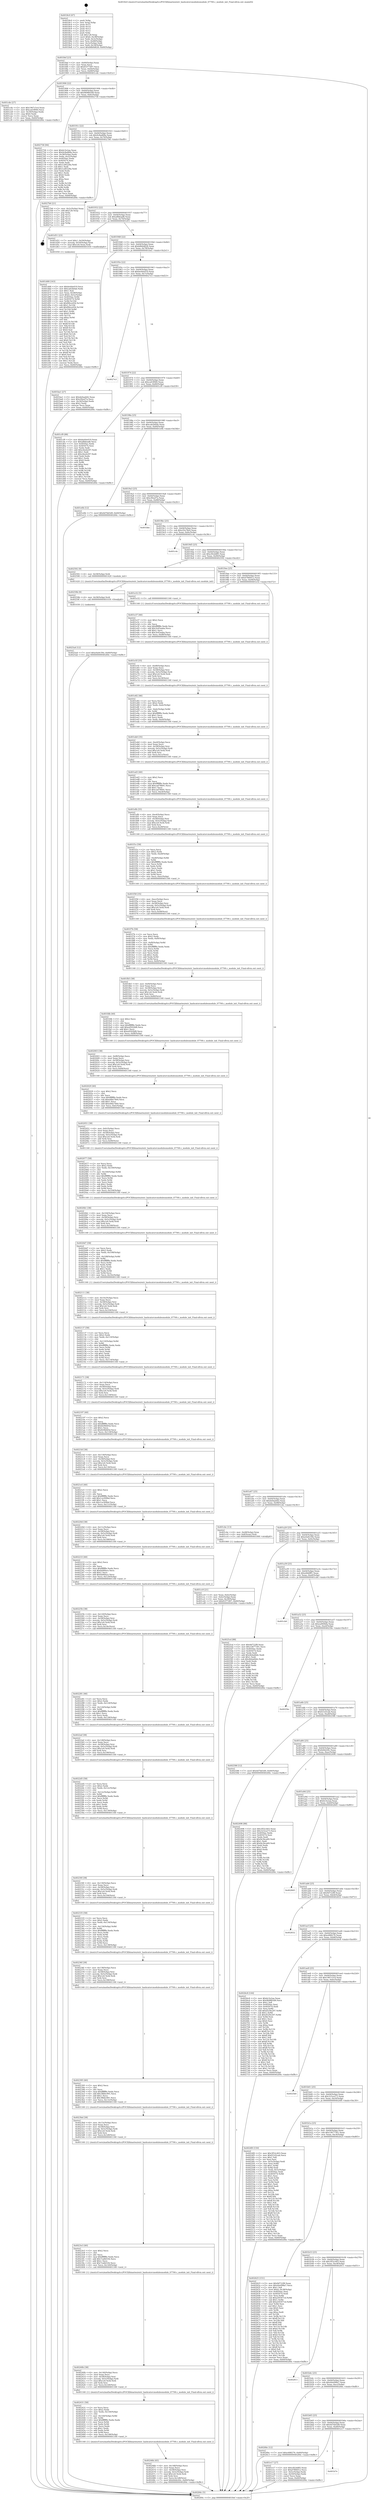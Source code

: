 digraph "0x4018c0" {
  label = "0x4018c0 (/mnt/c/Users/mathe/Desktop/tcc/POCII/binaries/extr_hashcatsrcmodulesmodule_07700.c_module_init_Final-ollvm.out::main(0))"
  labelloc = "t"
  node[shape=record]

  Entry [label="",width=0.3,height=0.3,shape=circle,fillcolor=black,style=filled]
  "0x4018ef" [label="{
     0x4018ef [23]\l
     | [instrs]\l
     &nbsp;&nbsp;0x4018ef \<+3\>: mov -0x60(%rbp),%eax\l
     &nbsp;&nbsp;0x4018f2 \<+2\>: mov %eax,%ecx\l
     &nbsp;&nbsp;0x4018f4 \<+6\>: sub $0x81f77d97,%ecx\l
     &nbsp;&nbsp;0x4018fa \<+3\>: mov %eax,-0x64(%rbp)\l
     &nbsp;&nbsp;0x4018fd \<+3\>: mov %ecx,-0x68(%rbp)\l
     &nbsp;&nbsp;0x401900 \<+6\>: je 0000000000401cde \<main+0x41e\>\l
  }"]
  "0x401cde" [label="{
     0x401cde [27]\l
     | [instrs]\l
     &nbsp;&nbsp;0x401cde \<+5\>: mov $0x1967c5c4,%eax\l
     &nbsp;&nbsp;0x401ce3 \<+5\>: mov $0xca43f940,%ecx\l
     &nbsp;&nbsp;0x401ce8 \<+3\>: mov -0x30(%rbp),%edx\l
     &nbsp;&nbsp;0x401ceb \<+3\>: cmp $0x0,%edx\l
     &nbsp;&nbsp;0x401cee \<+3\>: cmove %ecx,%eax\l
     &nbsp;&nbsp;0x401cf1 \<+3\>: mov %eax,-0x60(%rbp)\l
     &nbsp;&nbsp;0x401cf4 \<+5\>: jmp 000000000040284c \<main+0xf8c\>\l
  }"]
  "0x401906" [label="{
     0x401906 [22]\l
     | [instrs]\l
     &nbsp;&nbsp;0x401906 \<+5\>: jmp 000000000040190b \<main+0x4b\>\l
     &nbsp;&nbsp;0x40190b \<+3\>: mov -0x64(%rbp),%eax\l
     &nbsp;&nbsp;0x40190e \<+5\>: sub $0x9b98b5d9,%eax\l
     &nbsp;&nbsp;0x401913 \<+3\>: mov %eax,-0x6c(%rbp)\l
     &nbsp;&nbsp;0x401916 \<+6\>: je 0000000000402758 \<main+0xe98\>\l
  }"]
  Exit [label="",width=0.3,height=0.3,shape=circle,fillcolor=black,style=filled,peripheries=2]
  "0x402758" [label="{
     0x402758 [94]\l
     | [instrs]\l
     &nbsp;&nbsp;0x402758 \<+5\>: mov $0x6c5e2aa,%eax\l
     &nbsp;&nbsp;0x40275d \<+5\>: mov $0x9c8ad68a,%ecx\l
     &nbsp;&nbsp;0x402762 \<+3\>: mov -0x38(%rbp),%edx\l
     &nbsp;&nbsp;0x402765 \<+3\>: mov %edx,-0x2c(%rbp)\l
     &nbsp;&nbsp;0x402768 \<+7\>: mov 0x4050ac,%edx\l
     &nbsp;&nbsp;0x40276f \<+7\>: mov 0x405074,%esi\l
     &nbsp;&nbsp;0x402776 \<+2\>: mov %edx,%edi\l
     &nbsp;&nbsp;0x402778 \<+6\>: sub $0x1cd0228a,%edi\l
     &nbsp;&nbsp;0x40277e \<+3\>: sub $0x1,%edi\l
     &nbsp;&nbsp;0x402781 \<+6\>: add $0x1cd0228a,%edi\l
     &nbsp;&nbsp;0x402787 \<+3\>: imul %edi,%edx\l
     &nbsp;&nbsp;0x40278a \<+3\>: and $0x1,%edx\l
     &nbsp;&nbsp;0x40278d \<+3\>: cmp $0x0,%edx\l
     &nbsp;&nbsp;0x402790 \<+4\>: sete %r8b\l
     &nbsp;&nbsp;0x402794 \<+3\>: cmp $0xa,%esi\l
     &nbsp;&nbsp;0x402797 \<+4\>: setl %r9b\l
     &nbsp;&nbsp;0x40279b \<+3\>: mov %r8b,%r10b\l
     &nbsp;&nbsp;0x40279e \<+3\>: and %r9b,%r10b\l
     &nbsp;&nbsp;0x4027a1 \<+3\>: xor %r9b,%r8b\l
     &nbsp;&nbsp;0x4027a4 \<+3\>: or %r8b,%r10b\l
     &nbsp;&nbsp;0x4027a7 \<+4\>: test $0x1,%r10b\l
     &nbsp;&nbsp;0x4027ab \<+3\>: cmovne %ecx,%eax\l
     &nbsp;&nbsp;0x4027ae \<+3\>: mov %eax,-0x60(%rbp)\l
     &nbsp;&nbsp;0x4027b1 \<+5\>: jmp 000000000040284c \<main+0xf8c\>\l
  }"]
  "0x40191c" [label="{
     0x40191c [22]\l
     | [instrs]\l
     &nbsp;&nbsp;0x40191c \<+5\>: jmp 0000000000401921 \<main+0x61\>\l
     &nbsp;&nbsp;0x401921 \<+3\>: mov -0x64(%rbp),%eax\l
     &nbsp;&nbsp;0x401924 \<+5\>: sub $0x9c8ad68a,%eax\l
     &nbsp;&nbsp;0x401929 \<+3\>: mov %eax,-0x70(%rbp)\l
     &nbsp;&nbsp;0x40192c \<+6\>: je 00000000004027b6 \<main+0xef6\>\l
  }"]
  "0x4025a4" [label="{
     0x4025a4 [12]\l
     | [instrs]\l
     &nbsp;&nbsp;0x4025a4 \<+7\>: movl $0xe0a9c59e,-0x60(%rbp)\l
     &nbsp;&nbsp;0x4025ab \<+5\>: jmp 000000000040284c \<main+0xf8c\>\l
  }"]
  "0x4027b6" [label="{
     0x4027b6 [21]\l
     | [instrs]\l
     &nbsp;&nbsp;0x4027b6 \<+3\>: mov -0x2c(%rbp),%eax\l
     &nbsp;&nbsp;0x4027b9 \<+7\>: add $0x128,%rsp\l
     &nbsp;&nbsp;0x4027c0 \<+1\>: pop %rbx\l
     &nbsp;&nbsp;0x4027c1 \<+2\>: pop %r12\l
     &nbsp;&nbsp;0x4027c3 \<+2\>: pop %r13\l
     &nbsp;&nbsp;0x4027c5 \<+2\>: pop %r14\l
     &nbsp;&nbsp;0x4027c7 \<+2\>: pop %r15\l
     &nbsp;&nbsp;0x4027c9 \<+1\>: pop %rbp\l
     &nbsp;&nbsp;0x4027ca \<+1\>: ret\l
  }"]
  "0x401932" [label="{
     0x401932 [22]\l
     | [instrs]\l
     &nbsp;&nbsp;0x401932 \<+5\>: jmp 0000000000401937 \<main+0x77\>\l
     &nbsp;&nbsp;0x401937 \<+3\>: mov -0x64(%rbp),%eax\l
     &nbsp;&nbsp;0x40193a \<+5\>: sub $0xaf8dead6,%eax\l
     &nbsp;&nbsp;0x40193f \<+3\>: mov %eax,-0x74(%rbp)\l
     &nbsp;&nbsp;0x401942 \<+6\>: je 0000000000401d51 \<main+0x491\>\l
  }"]
  "0x40259b" [label="{
     0x40259b [9]\l
     | [instrs]\l
     &nbsp;&nbsp;0x40259b \<+4\>: mov -0x58(%rbp),%rdi\l
     &nbsp;&nbsp;0x40259f \<+5\>: call 0000000000401030 \<free@plt\>\l
     | [calls]\l
     &nbsp;&nbsp;0x401030 \{1\} (unknown)\l
  }"]
  "0x401d51" [label="{
     0x401d51 [23]\l
     | [instrs]\l
     &nbsp;&nbsp;0x401d51 \<+7\>: movl $0x1,-0x50(%rbp)\l
     &nbsp;&nbsp;0x401d58 \<+4\>: movslq -0x50(%rbp),%rax\l
     &nbsp;&nbsp;0x401d5c \<+7\>: imul $0x1e0,%rax,%rdi\l
     &nbsp;&nbsp;0x401d63 \<+5\>: call 0000000000401050 \<malloc@plt\>\l
     | [calls]\l
     &nbsp;&nbsp;0x401050 \{1\} (unknown)\l
  }"]
  "0x401948" [label="{
     0x401948 [22]\l
     | [instrs]\l
     &nbsp;&nbsp;0x401948 \<+5\>: jmp 000000000040194d \<main+0x8d\>\l
     &nbsp;&nbsp;0x40194d \<+3\>: mov -0x64(%rbp),%eax\l
     &nbsp;&nbsp;0x401950 \<+5\>: sub $0xb8b0d628,%eax\l
     &nbsp;&nbsp;0x401955 \<+3\>: mov %eax,-0x78(%rbp)\l
     &nbsp;&nbsp;0x401958 \<+6\>: je 0000000000401ba1 \<main+0x2e1\>\l
  }"]
  "0x40246b" [label="{
     0x40246b [45]\l
     | [instrs]\l
     &nbsp;&nbsp;0x40246b \<+6\>: mov -0x148(%rbp),%ecx\l
     &nbsp;&nbsp;0x402471 \<+3\>: imul %eax,%ecx\l
     &nbsp;&nbsp;0x402474 \<+4\>: mov -0x58(%rbp),%rsi\l
     &nbsp;&nbsp;0x402478 \<+4\>: movslq -0x5c(%rbp),%rdi\l
     &nbsp;&nbsp;0x40247c \<+7\>: imul $0x1e0,%rdi,%rdi\l
     &nbsp;&nbsp;0x402483 \<+3\>: add %rdi,%rsi\l
     &nbsp;&nbsp;0x402486 \<+6\>: mov %ecx,0x1d8(%rsi)\l
     &nbsp;&nbsp;0x40248c \<+7\>: movl $0xfe6dc64c,-0x60(%rbp)\l
     &nbsp;&nbsp;0x402493 \<+5\>: jmp 000000000040284c \<main+0xf8c\>\l
  }"]
  "0x401ba1" [label="{
     0x401ba1 [27]\l
     | [instrs]\l
     &nbsp;&nbsp;0x401ba1 \<+5\>: mov $0xde0aa0d2,%eax\l
     &nbsp;&nbsp;0x401ba6 \<+5\>: mov $0xcf0eef7a,%ecx\l
     &nbsp;&nbsp;0x401bab \<+3\>: mov -0x34(%rbp),%edx\l
     &nbsp;&nbsp;0x401bae \<+3\>: cmp $0x2,%edx\l
     &nbsp;&nbsp;0x401bb1 \<+3\>: cmovne %ecx,%eax\l
     &nbsp;&nbsp;0x401bb4 \<+3\>: mov %eax,-0x60(%rbp)\l
     &nbsp;&nbsp;0x401bb7 \<+5\>: jmp 000000000040284c \<main+0xf8c\>\l
  }"]
  "0x40195e" [label="{
     0x40195e [22]\l
     | [instrs]\l
     &nbsp;&nbsp;0x40195e \<+5\>: jmp 0000000000401963 \<main+0xa3\>\l
     &nbsp;&nbsp;0x401963 \<+3\>: mov -0x64(%rbp),%eax\l
     &nbsp;&nbsp;0x401966 \<+5\>: sub $0xbe44e019,%eax\l
     &nbsp;&nbsp;0x40196b \<+3\>: mov %eax,-0x7c(%rbp)\l
     &nbsp;&nbsp;0x40196e \<+6\>: je 00000000004027e3 \<main+0xf23\>\l
  }"]
  "0x40284c" [label="{
     0x40284c [5]\l
     | [instrs]\l
     &nbsp;&nbsp;0x40284c \<+5\>: jmp 00000000004018ef \<main+0x2f\>\l
  }"]
  "0x4018c0" [label="{
     0x4018c0 [47]\l
     | [instrs]\l
     &nbsp;&nbsp;0x4018c0 \<+1\>: push %rbp\l
     &nbsp;&nbsp;0x4018c1 \<+3\>: mov %rsp,%rbp\l
     &nbsp;&nbsp;0x4018c4 \<+2\>: push %r15\l
     &nbsp;&nbsp;0x4018c6 \<+2\>: push %r14\l
     &nbsp;&nbsp;0x4018c8 \<+2\>: push %r13\l
     &nbsp;&nbsp;0x4018ca \<+2\>: push %r12\l
     &nbsp;&nbsp;0x4018cc \<+1\>: push %rbx\l
     &nbsp;&nbsp;0x4018cd \<+7\>: sub $0x128,%rsp\l
     &nbsp;&nbsp;0x4018d4 \<+7\>: movl $0x0,-0x38(%rbp)\l
     &nbsp;&nbsp;0x4018db \<+3\>: mov %edi,-0x3c(%rbp)\l
     &nbsp;&nbsp;0x4018de \<+4\>: mov %rsi,-0x48(%rbp)\l
     &nbsp;&nbsp;0x4018e2 \<+3\>: mov -0x3c(%rbp),%edi\l
     &nbsp;&nbsp;0x4018e5 \<+3\>: mov %edi,-0x34(%rbp)\l
     &nbsp;&nbsp;0x4018e8 \<+7\>: movl $0xb8b0d628,-0x60(%rbp)\l
  }"]
  "0x402431" [label="{
     0x402431 [58]\l
     | [instrs]\l
     &nbsp;&nbsp;0x402431 \<+2\>: xor %ecx,%ecx\l
     &nbsp;&nbsp;0x402433 \<+5\>: mov $0x2,%edx\l
     &nbsp;&nbsp;0x402438 \<+6\>: mov %edx,-0x144(%rbp)\l
     &nbsp;&nbsp;0x40243e \<+1\>: cltd\l
     &nbsp;&nbsp;0x40243f \<+7\>: mov -0x144(%rbp),%r8d\l
     &nbsp;&nbsp;0x402446 \<+3\>: idiv %r8d\l
     &nbsp;&nbsp;0x402449 \<+6\>: imul $0xfffffffe,%edx,%edx\l
     &nbsp;&nbsp;0x40244f \<+3\>: mov %ecx,%r9d\l
     &nbsp;&nbsp;0x402452 \<+3\>: sub %edx,%r9d\l
     &nbsp;&nbsp;0x402455 \<+2\>: mov %ecx,%edx\l
     &nbsp;&nbsp;0x402457 \<+3\>: sub $0x1,%edx\l
     &nbsp;&nbsp;0x40245a \<+3\>: add %edx,%r9d\l
     &nbsp;&nbsp;0x40245d \<+3\>: sub %r9d,%ecx\l
     &nbsp;&nbsp;0x402460 \<+6\>: mov %ecx,-0x148(%rbp)\l
     &nbsp;&nbsp;0x402466 \<+5\>: call 0000000000401160 \<next_i\>\l
     | [calls]\l
     &nbsp;&nbsp;0x401160 \{1\} (/mnt/c/Users/mathe/Desktop/tcc/POCII/binaries/extr_hashcatsrcmodulesmodule_07700.c_module_init_Final-ollvm.out::next_i)\l
  }"]
  "0x4027e3" [label="{
     0x4027e3\l
  }", style=dashed]
  "0x401974" [label="{
     0x401974 [22]\l
     | [instrs]\l
     &nbsp;&nbsp;0x401974 \<+5\>: jmp 0000000000401979 \<main+0xb9\>\l
     &nbsp;&nbsp;0x401979 \<+3\>: mov -0x64(%rbp),%eax\l
     &nbsp;&nbsp;0x40197c \<+5\>: sub $0xca43f940,%eax\l
     &nbsp;&nbsp;0x401981 \<+3\>: mov %eax,-0x80(%rbp)\l
     &nbsp;&nbsp;0x401984 \<+6\>: je 0000000000401cf9 \<main+0x439\>\l
  }"]
  "0x40240b" [label="{
     0x40240b [38]\l
     | [instrs]\l
     &nbsp;&nbsp;0x40240b \<+6\>: mov -0x140(%rbp),%ecx\l
     &nbsp;&nbsp;0x402411 \<+3\>: imul %eax,%ecx\l
     &nbsp;&nbsp;0x402414 \<+4\>: mov -0x58(%rbp),%rsi\l
     &nbsp;&nbsp;0x402418 \<+4\>: movslq -0x5c(%rbp),%rdi\l
     &nbsp;&nbsp;0x40241c \<+7\>: imul $0x1e0,%rdi,%rdi\l
     &nbsp;&nbsp;0x402423 \<+3\>: add %rdi,%rsi\l
     &nbsp;&nbsp;0x402426 \<+6\>: mov %ecx,0x1d4(%rsi)\l
     &nbsp;&nbsp;0x40242c \<+5\>: call 0000000000401160 \<next_i\>\l
     | [calls]\l
     &nbsp;&nbsp;0x401160 \{1\} (/mnt/c/Users/mathe/Desktop/tcc/POCII/binaries/extr_hashcatsrcmodulesmodule_07700.c_module_init_Final-ollvm.out::next_i)\l
  }"]
  "0x401cf9" [label="{
     0x401cf9 [88]\l
     | [instrs]\l
     &nbsp;&nbsp;0x401cf9 \<+5\>: mov $0xbe44e019,%eax\l
     &nbsp;&nbsp;0x401cfe \<+5\>: mov $0xaf8dead6,%ecx\l
     &nbsp;&nbsp;0x401d03 \<+7\>: mov 0x4050ac,%edx\l
     &nbsp;&nbsp;0x401d0a \<+7\>: mov 0x405074,%esi\l
     &nbsp;&nbsp;0x401d11 \<+2\>: mov %edx,%edi\l
     &nbsp;&nbsp;0x401d13 \<+6\>: add $0xc6eeb297,%edi\l
     &nbsp;&nbsp;0x401d19 \<+3\>: sub $0x1,%edi\l
     &nbsp;&nbsp;0x401d1c \<+6\>: sub $0xc6eeb297,%edi\l
     &nbsp;&nbsp;0x401d22 \<+3\>: imul %edi,%edx\l
     &nbsp;&nbsp;0x401d25 \<+3\>: and $0x1,%edx\l
     &nbsp;&nbsp;0x401d28 \<+3\>: cmp $0x0,%edx\l
     &nbsp;&nbsp;0x401d2b \<+4\>: sete %r8b\l
     &nbsp;&nbsp;0x401d2f \<+3\>: cmp $0xa,%esi\l
     &nbsp;&nbsp;0x401d32 \<+4\>: setl %r9b\l
     &nbsp;&nbsp;0x401d36 \<+3\>: mov %r8b,%r10b\l
     &nbsp;&nbsp;0x401d39 \<+3\>: and %r9b,%r10b\l
     &nbsp;&nbsp;0x401d3c \<+3\>: xor %r9b,%r8b\l
     &nbsp;&nbsp;0x401d3f \<+3\>: or %r8b,%r10b\l
     &nbsp;&nbsp;0x401d42 \<+4\>: test $0x1,%r10b\l
     &nbsp;&nbsp;0x401d46 \<+3\>: cmovne %ecx,%eax\l
     &nbsp;&nbsp;0x401d49 \<+3\>: mov %eax,-0x60(%rbp)\l
     &nbsp;&nbsp;0x401d4c \<+5\>: jmp 000000000040284c \<main+0xf8c\>\l
  }"]
  "0x40198a" [label="{
     0x40198a [25]\l
     | [instrs]\l
     &nbsp;&nbsp;0x40198a \<+5\>: jmp 000000000040198f \<main+0xcf\>\l
     &nbsp;&nbsp;0x40198f \<+3\>: mov -0x64(%rbp),%eax\l
     &nbsp;&nbsp;0x401992 \<+5\>: sub $0xca62b0ab,%eax\l
     &nbsp;&nbsp;0x401997 \<+6\>: mov %eax,-0x84(%rbp)\l
     &nbsp;&nbsp;0x40199d \<+6\>: je 0000000000401e0b \<main+0x54b\>\l
  }"]
  "0x4023e3" [label="{
     0x4023e3 [40]\l
     | [instrs]\l
     &nbsp;&nbsp;0x4023e3 \<+5\>: mov $0x2,%ecx\l
     &nbsp;&nbsp;0x4023e8 \<+1\>: cltd\l
     &nbsp;&nbsp;0x4023e9 \<+2\>: idiv %ecx\l
     &nbsp;&nbsp;0x4023eb \<+6\>: imul $0xfffffffe,%edx,%ecx\l
     &nbsp;&nbsp;0x4023f1 \<+6\>: add $0x7ca8d104,%ecx\l
     &nbsp;&nbsp;0x4023f7 \<+3\>: add $0x1,%ecx\l
     &nbsp;&nbsp;0x4023fa \<+6\>: sub $0x7ca8d104,%ecx\l
     &nbsp;&nbsp;0x402400 \<+6\>: mov %ecx,-0x140(%rbp)\l
     &nbsp;&nbsp;0x402406 \<+5\>: call 0000000000401160 \<next_i\>\l
     | [calls]\l
     &nbsp;&nbsp;0x401160 \{1\} (/mnt/c/Users/mathe/Desktop/tcc/POCII/binaries/extr_hashcatsrcmodulesmodule_07700.c_module_init_Final-ollvm.out::next_i)\l
  }"]
  "0x401e0b" [label="{
     0x401e0b [12]\l
     | [instrs]\l
     &nbsp;&nbsp;0x401e0b \<+7\>: movl $0x4d7bb5d9,-0x60(%rbp)\l
     &nbsp;&nbsp;0x401e12 \<+5\>: jmp 000000000040284c \<main+0xf8c\>\l
  }"]
  "0x4019a3" [label="{
     0x4019a3 [25]\l
     | [instrs]\l
     &nbsp;&nbsp;0x4019a3 \<+5\>: jmp 00000000004019a8 \<main+0xe8\>\l
     &nbsp;&nbsp;0x4019a8 \<+3\>: mov -0x64(%rbp),%eax\l
     &nbsp;&nbsp;0x4019ab \<+5\>: sub $0xcf0eef7a,%eax\l
     &nbsp;&nbsp;0x4019b0 \<+6\>: mov %eax,-0x88(%rbp)\l
     &nbsp;&nbsp;0x4019b6 \<+6\>: je 0000000000401bbc \<main+0x2fc\>\l
  }"]
  "0x4023bd" [label="{
     0x4023bd [38]\l
     | [instrs]\l
     &nbsp;&nbsp;0x4023bd \<+6\>: mov -0x13c(%rbp),%ecx\l
     &nbsp;&nbsp;0x4023c3 \<+3\>: imul %eax,%ecx\l
     &nbsp;&nbsp;0x4023c6 \<+4\>: mov -0x58(%rbp),%rsi\l
     &nbsp;&nbsp;0x4023ca \<+4\>: movslq -0x5c(%rbp),%rdi\l
     &nbsp;&nbsp;0x4023ce \<+7\>: imul $0x1e0,%rdi,%rdi\l
     &nbsp;&nbsp;0x4023d5 \<+3\>: add %rdi,%rsi\l
     &nbsp;&nbsp;0x4023d8 \<+6\>: mov %ecx,0x1d0(%rsi)\l
     &nbsp;&nbsp;0x4023de \<+5\>: call 0000000000401160 \<next_i\>\l
     | [calls]\l
     &nbsp;&nbsp;0x401160 \{1\} (/mnt/c/Users/mathe/Desktop/tcc/POCII/binaries/extr_hashcatsrcmodulesmodule_07700.c_module_init_Final-ollvm.out::next_i)\l
  }"]
  "0x401bbc" [label="{
     0x401bbc\l
  }", style=dashed]
  "0x4019bc" [label="{
     0x4019bc [25]\l
     | [instrs]\l
     &nbsp;&nbsp;0x4019bc \<+5\>: jmp 00000000004019c1 \<main+0x101\>\l
     &nbsp;&nbsp;0x4019c1 \<+3\>: mov -0x64(%rbp),%eax\l
     &nbsp;&nbsp;0x4019c4 \<+5\>: sub $0xcf2a78e4,%eax\l
     &nbsp;&nbsp;0x4019c9 \<+6\>: mov %eax,-0x8c(%rbp)\l
     &nbsp;&nbsp;0x4019cf \<+6\>: je 0000000000401c4c \<main+0x38c\>\l
  }"]
  "0x402395" [label="{
     0x402395 [40]\l
     | [instrs]\l
     &nbsp;&nbsp;0x402395 \<+5\>: mov $0x2,%ecx\l
     &nbsp;&nbsp;0x40239a \<+1\>: cltd\l
     &nbsp;&nbsp;0x40239b \<+2\>: idiv %ecx\l
     &nbsp;&nbsp;0x40239d \<+6\>: imul $0xfffffffe,%edx,%ecx\l
     &nbsp;&nbsp;0x4023a3 \<+6\>: add $0x38bbc991,%ecx\l
     &nbsp;&nbsp;0x4023a9 \<+3\>: add $0x1,%ecx\l
     &nbsp;&nbsp;0x4023ac \<+6\>: sub $0x38bbc991,%ecx\l
     &nbsp;&nbsp;0x4023b2 \<+6\>: mov %ecx,-0x13c(%rbp)\l
     &nbsp;&nbsp;0x4023b8 \<+5\>: call 0000000000401160 \<next_i\>\l
     | [calls]\l
     &nbsp;&nbsp;0x401160 \{1\} (/mnt/c/Users/mathe/Desktop/tcc/POCII/binaries/extr_hashcatsrcmodulesmodule_07700.c_module_init_Final-ollvm.out::next_i)\l
  }"]
  "0x401c4c" [label="{
     0x401c4c\l
  }", style=dashed]
  "0x4019d5" [label="{
     0x4019d5 [25]\l
     | [instrs]\l
     &nbsp;&nbsp;0x4019d5 \<+5\>: jmp 00000000004019da \<main+0x11a\>\l
     &nbsp;&nbsp;0x4019da \<+3\>: mov -0x64(%rbp),%eax\l
     &nbsp;&nbsp;0x4019dd \<+5\>: sub $0xcf42dd85,%eax\l
     &nbsp;&nbsp;0x4019e2 \<+6\>: mov %eax,-0x90(%rbp)\l
     &nbsp;&nbsp;0x4019e8 \<+6\>: je 0000000000402592 \<main+0xcd2\>\l
  }"]
  "0x40236f" [label="{
     0x40236f [38]\l
     | [instrs]\l
     &nbsp;&nbsp;0x40236f \<+6\>: mov -0x138(%rbp),%ecx\l
     &nbsp;&nbsp;0x402375 \<+3\>: imul %eax,%ecx\l
     &nbsp;&nbsp;0x402378 \<+4\>: mov -0x58(%rbp),%rsi\l
     &nbsp;&nbsp;0x40237c \<+4\>: movslq -0x5c(%rbp),%rdi\l
     &nbsp;&nbsp;0x402380 \<+7\>: imul $0x1e0,%rdi,%rdi\l
     &nbsp;&nbsp;0x402387 \<+3\>: add %rdi,%rsi\l
     &nbsp;&nbsp;0x40238a \<+6\>: mov %ecx,0x198(%rsi)\l
     &nbsp;&nbsp;0x402390 \<+5\>: call 0000000000401160 \<next_i\>\l
     | [calls]\l
     &nbsp;&nbsp;0x401160 \{1\} (/mnt/c/Users/mathe/Desktop/tcc/POCII/binaries/extr_hashcatsrcmodulesmodule_07700.c_module_init_Final-ollvm.out::next_i)\l
  }"]
  "0x402592" [label="{
     0x402592 [9]\l
     | [instrs]\l
     &nbsp;&nbsp;0x402592 \<+4\>: mov -0x58(%rbp),%rdi\l
     &nbsp;&nbsp;0x402596 \<+5\>: call 0000000000401420 \<module_init\>\l
     | [calls]\l
     &nbsp;&nbsp;0x401420 \{1\} (/mnt/c/Users/mathe/Desktop/tcc/POCII/binaries/extr_hashcatsrcmodulesmodule_07700.c_module_init_Final-ollvm.out::module_init)\l
  }"]
  "0x4019ee" [label="{
     0x4019ee [25]\l
     | [instrs]\l
     &nbsp;&nbsp;0x4019ee \<+5\>: jmp 00000000004019f3 \<main+0x133\>\l
     &nbsp;&nbsp;0x4019f3 \<+3\>: mov -0x64(%rbp),%eax\l
     &nbsp;&nbsp;0x4019f6 \<+5\>: sub $0xd7f66012,%eax\l
     &nbsp;&nbsp;0x4019fb \<+6\>: mov %eax,-0x94(%rbp)\l
     &nbsp;&nbsp;0x401a01 \<+6\>: je 0000000000401e32 \<main+0x572\>\l
  }"]
  "0x402335" [label="{
     0x402335 [58]\l
     | [instrs]\l
     &nbsp;&nbsp;0x402335 \<+2\>: xor %ecx,%ecx\l
     &nbsp;&nbsp;0x402337 \<+5\>: mov $0x2,%edx\l
     &nbsp;&nbsp;0x40233c \<+6\>: mov %edx,-0x134(%rbp)\l
     &nbsp;&nbsp;0x402342 \<+1\>: cltd\l
     &nbsp;&nbsp;0x402343 \<+7\>: mov -0x134(%rbp),%r8d\l
     &nbsp;&nbsp;0x40234a \<+3\>: idiv %r8d\l
     &nbsp;&nbsp;0x40234d \<+6\>: imul $0xfffffffe,%edx,%edx\l
     &nbsp;&nbsp;0x402353 \<+3\>: mov %ecx,%r9d\l
     &nbsp;&nbsp;0x402356 \<+3\>: sub %edx,%r9d\l
     &nbsp;&nbsp;0x402359 \<+2\>: mov %ecx,%edx\l
     &nbsp;&nbsp;0x40235b \<+3\>: sub $0x1,%edx\l
     &nbsp;&nbsp;0x40235e \<+3\>: add %edx,%r9d\l
     &nbsp;&nbsp;0x402361 \<+3\>: sub %r9d,%ecx\l
     &nbsp;&nbsp;0x402364 \<+6\>: mov %ecx,-0x138(%rbp)\l
     &nbsp;&nbsp;0x40236a \<+5\>: call 0000000000401160 \<next_i\>\l
     | [calls]\l
     &nbsp;&nbsp;0x401160 \{1\} (/mnt/c/Users/mathe/Desktop/tcc/POCII/binaries/extr_hashcatsrcmodulesmodule_07700.c_module_init_Final-ollvm.out::next_i)\l
  }"]
  "0x401e32" [label="{
     0x401e32 [5]\l
     | [instrs]\l
     &nbsp;&nbsp;0x401e32 \<+5\>: call 0000000000401160 \<next_i\>\l
     | [calls]\l
     &nbsp;&nbsp;0x401160 \{1\} (/mnt/c/Users/mathe/Desktop/tcc/POCII/binaries/extr_hashcatsrcmodulesmodule_07700.c_module_init_Final-ollvm.out::next_i)\l
  }"]
  "0x401a07" [label="{
     0x401a07 [25]\l
     | [instrs]\l
     &nbsp;&nbsp;0x401a07 \<+5\>: jmp 0000000000401a0c \<main+0x14c\>\l
     &nbsp;&nbsp;0x401a0c \<+3\>: mov -0x64(%rbp),%eax\l
     &nbsp;&nbsp;0x401a0f \<+5\>: sub $0xde0aa0d2,%eax\l
     &nbsp;&nbsp;0x401a14 \<+6\>: mov %eax,-0x98(%rbp)\l
     &nbsp;&nbsp;0x401a1a \<+6\>: je 0000000000401cbc \<main+0x3fc\>\l
  }"]
  "0x40230f" [label="{
     0x40230f [38]\l
     | [instrs]\l
     &nbsp;&nbsp;0x40230f \<+6\>: mov -0x130(%rbp),%ecx\l
     &nbsp;&nbsp;0x402315 \<+3\>: imul %eax,%ecx\l
     &nbsp;&nbsp;0x402318 \<+4\>: mov -0x58(%rbp),%rsi\l
     &nbsp;&nbsp;0x40231c \<+4\>: movslq -0x5c(%rbp),%rdi\l
     &nbsp;&nbsp;0x402320 \<+7\>: imul $0x1e0,%rdi,%rdi\l
     &nbsp;&nbsp;0x402327 \<+3\>: add %rdi,%rsi\l
     &nbsp;&nbsp;0x40232a \<+6\>: mov %ecx,0x194(%rsi)\l
     &nbsp;&nbsp;0x402330 \<+5\>: call 0000000000401160 \<next_i\>\l
     | [calls]\l
     &nbsp;&nbsp;0x401160 \{1\} (/mnt/c/Users/mathe/Desktop/tcc/POCII/binaries/extr_hashcatsrcmodulesmodule_07700.c_module_init_Final-ollvm.out::next_i)\l
  }"]
  "0x401cbc" [label="{
     0x401cbc [13]\l
     | [instrs]\l
     &nbsp;&nbsp;0x401cbc \<+4\>: mov -0x48(%rbp),%rax\l
     &nbsp;&nbsp;0x401cc0 \<+4\>: mov 0x8(%rax),%rdi\l
     &nbsp;&nbsp;0x401cc4 \<+5\>: call 0000000000401060 \<atoi@plt\>\l
     | [calls]\l
     &nbsp;&nbsp;0x401060 \{1\} (unknown)\l
  }"]
  "0x401a20" [label="{
     0x401a20 [25]\l
     | [instrs]\l
     &nbsp;&nbsp;0x401a20 \<+5\>: jmp 0000000000401a25 \<main+0x165\>\l
     &nbsp;&nbsp;0x401a25 \<+3\>: mov -0x64(%rbp),%eax\l
     &nbsp;&nbsp;0x401a28 \<+5\>: sub $0xe0a9c59e,%eax\l
     &nbsp;&nbsp;0x401a2d \<+6\>: mov %eax,-0x9c(%rbp)\l
     &nbsp;&nbsp;0x401a33 \<+6\>: je 00000000004025cd \<main+0xd0d\>\l
  }"]
  "0x401cc9" [label="{
     0x401cc9 [21]\l
     | [instrs]\l
     &nbsp;&nbsp;0x401cc9 \<+3\>: mov %eax,-0x4c(%rbp)\l
     &nbsp;&nbsp;0x401ccc \<+3\>: mov -0x4c(%rbp),%eax\l
     &nbsp;&nbsp;0x401ccf \<+3\>: mov %eax,-0x30(%rbp)\l
     &nbsp;&nbsp;0x401cd2 \<+7\>: movl $0x81f77d97,-0x60(%rbp)\l
     &nbsp;&nbsp;0x401cd9 \<+5\>: jmp 000000000040284c \<main+0xf8c\>\l
  }"]
  "0x401d68" [label="{
     0x401d68 [163]\l
     | [instrs]\l
     &nbsp;&nbsp;0x401d68 \<+5\>: mov $0xbe44e019,%ecx\l
     &nbsp;&nbsp;0x401d6d \<+5\>: mov $0xca62b0ab,%edx\l
     &nbsp;&nbsp;0x401d72 \<+3\>: mov $0x1,%sil\l
     &nbsp;&nbsp;0x401d75 \<+4\>: mov %rax,-0x58(%rbp)\l
     &nbsp;&nbsp;0x401d79 \<+7\>: movl $0x0,-0x5c(%rbp)\l
     &nbsp;&nbsp;0x401d80 \<+8\>: mov 0x4050ac,%r8d\l
     &nbsp;&nbsp;0x401d88 \<+8\>: mov 0x405074,%r9d\l
     &nbsp;&nbsp;0x401d90 \<+3\>: mov %r8d,%r10d\l
     &nbsp;&nbsp;0x401d93 \<+7\>: sub $0xf84ce456,%r10d\l
     &nbsp;&nbsp;0x401d9a \<+4\>: sub $0x1,%r10d\l
     &nbsp;&nbsp;0x401d9e \<+7\>: add $0xf84ce456,%r10d\l
     &nbsp;&nbsp;0x401da5 \<+4\>: imul %r10d,%r8d\l
     &nbsp;&nbsp;0x401da9 \<+4\>: and $0x1,%r8d\l
     &nbsp;&nbsp;0x401dad \<+4\>: cmp $0x0,%r8d\l
     &nbsp;&nbsp;0x401db1 \<+4\>: sete %r11b\l
     &nbsp;&nbsp;0x401db5 \<+4\>: cmp $0xa,%r9d\l
     &nbsp;&nbsp;0x401db9 \<+3\>: setl %bl\l
     &nbsp;&nbsp;0x401dbc \<+3\>: mov %r11b,%r14b\l
     &nbsp;&nbsp;0x401dbf \<+4\>: xor $0xff,%r14b\l
     &nbsp;&nbsp;0x401dc3 \<+3\>: mov %bl,%r15b\l
     &nbsp;&nbsp;0x401dc6 \<+4\>: xor $0xff,%r15b\l
     &nbsp;&nbsp;0x401dca \<+4\>: xor $0x0,%sil\l
     &nbsp;&nbsp;0x401dce \<+3\>: mov %r14b,%r12b\l
     &nbsp;&nbsp;0x401dd1 \<+4\>: and $0x0,%r12b\l
     &nbsp;&nbsp;0x401dd5 \<+3\>: and %sil,%r11b\l
     &nbsp;&nbsp;0x401dd8 \<+3\>: mov %r15b,%r13b\l
     &nbsp;&nbsp;0x401ddb \<+4\>: and $0x0,%r13b\l
     &nbsp;&nbsp;0x401ddf \<+3\>: and %sil,%bl\l
     &nbsp;&nbsp;0x401de2 \<+3\>: or %r11b,%r12b\l
     &nbsp;&nbsp;0x401de5 \<+3\>: or %bl,%r13b\l
     &nbsp;&nbsp;0x401de8 \<+3\>: xor %r13b,%r12b\l
     &nbsp;&nbsp;0x401deb \<+3\>: or %r15b,%r14b\l
     &nbsp;&nbsp;0x401dee \<+4\>: xor $0xff,%r14b\l
     &nbsp;&nbsp;0x401df2 \<+4\>: or $0x0,%sil\l
     &nbsp;&nbsp;0x401df6 \<+3\>: and %sil,%r14b\l
     &nbsp;&nbsp;0x401df9 \<+3\>: or %r14b,%r12b\l
     &nbsp;&nbsp;0x401dfc \<+4\>: test $0x1,%r12b\l
     &nbsp;&nbsp;0x401e00 \<+3\>: cmovne %edx,%ecx\l
     &nbsp;&nbsp;0x401e03 \<+3\>: mov %ecx,-0x60(%rbp)\l
     &nbsp;&nbsp;0x401e06 \<+5\>: jmp 000000000040284c \<main+0xf8c\>\l
  }"]
  "0x4022d5" [label="{
     0x4022d5 [58]\l
     | [instrs]\l
     &nbsp;&nbsp;0x4022d5 \<+2\>: xor %ecx,%ecx\l
     &nbsp;&nbsp;0x4022d7 \<+5\>: mov $0x2,%edx\l
     &nbsp;&nbsp;0x4022dc \<+6\>: mov %edx,-0x12c(%rbp)\l
     &nbsp;&nbsp;0x4022e2 \<+1\>: cltd\l
     &nbsp;&nbsp;0x4022e3 \<+7\>: mov -0x12c(%rbp),%r8d\l
     &nbsp;&nbsp;0x4022ea \<+3\>: idiv %r8d\l
     &nbsp;&nbsp;0x4022ed \<+6\>: imul $0xfffffffe,%edx,%edx\l
     &nbsp;&nbsp;0x4022f3 \<+3\>: mov %ecx,%r9d\l
     &nbsp;&nbsp;0x4022f6 \<+3\>: sub %edx,%r9d\l
     &nbsp;&nbsp;0x4022f9 \<+2\>: mov %ecx,%edx\l
     &nbsp;&nbsp;0x4022fb \<+3\>: sub $0x1,%edx\l
     &nbsp;&nbsp;0x4022fe \<+3\>: add %edx,%r9d\l
     &nbsp;&nbsp;0x402301 \<+3\>: sub %r9d,%ecx\l
     &nbsp;&nbsp;0x402304 \<+6\>: mov %ecx,-0x130(%rbp)\l
     &nbsp;&nbsp;0x40230a \<+5\>: call 0000000000401160 \<next_i\>\l
     | [calls]\l
     &nbsp;&nbsp;0x401160 \{1\} (/mnt/c/Users/mathe/Desktop/tcc/POCII/binaries/extr_hashcatsrcmodulesmodule_07700.c_module_init_Final-ollvm.out::next_i)\l
  }"]
  "0x4025cd" [label="{
     0x4025cd [88]\l
     | [instrs]\l
     &nbsp;&nbsp;0x4025cd \<+5\>: mov $0x9d722f8,%eax\l
     &nbsp;&nbsp;0x4025d2 \<+5\>: mov $0x33677301,%ecx\l
     &nbsp;&nbsp;0x4025d7 \<+7\>: mov 0x4050ac,%edx\l
     &nbsp;&nbsp;0x4025de \<+7\>: mov 0x405074,%esi\l
     &nbsp;&nbsp;0x4025e5 \<+2\>: mov %edx,%edi\l
     &nbsp;&nbsp;0x4025e7 \<+6\>: add $0x4b4a66dc,%edi\l
     &nbsp;&nbsp;0x4025ed \<+3\>: sub $0x1,%edi\l
     &nbsp;&nbsp;0x4025f0 \<+6\>: sub $0x4b4a66dc,%edi\l
     &nbsp;&nbsp;0x4025f6 \<+3\>: imul %edi,%edx\l
     &nbsp;&nbsp;0x4025f9 \<+3\>: and $0x1,%edx\l
     &nbsp;&nbsp;0x4025fc \<+3\>: cmp $0x0,%edx\l
     &nbsp;&nbsp;0x4025ff \<+4\>: sete %r8b\l
     &nbsp;&nbsp;0x402603 \<+3\>: cmp $0xa,%esi\l
     &nbsp;&nbsp;0x402606 \<+4\>: setl %r9b\l
     &nbsp;&nbsp;0x40260a \<+3\>: mov %r8b,%r10b\l
     &nbsp;&nbsp;0x40260d \<+3\>: and %r9b,%r10b\l
     &nbsp;&nbsp;0x402610 \<+3\>: xor %r9b,%r8b\l
     &nbsp;&nbsp;0x402613 \<+3\>: or %r8b,%r10b\l
     &nbsp;&nbsp;0x402616 \<+4\>: test $0x1,%r10b\l
     &nbsp;&nbsp;0x40261a \<+3\>: cmovne %ecx,%eax\l
     &nbsp;&nbsp;0x40261d \<+3\>: mov %eax,-0x60(%rbp)\l
     &nbsp;&nbsp;0x402620 \<+5\>: jmp 000000000040284c \<main+0xf8c\>\l
  }"]
  "0x401a39" [label="{
     0x401a39 [25]\l
     | [instrs]\l
     &nbsp;&nbsp;0x401a39 \<+5\>: jmp 0000000000401a3e \<main+0x17e\>\l
     &nbsp;&nbsp;0x401a3e \<+3\>: mov -0x64(%rbp),%eax\l
     &nbsp;&nbsp;0x401a41 \<+5\>: sub $0xe6b6fff1,%eax\l
     &nbsp;&nbsp;0x401a46 \<+6\>: mov %eax,-0xa0(%rbp)\l
     &nbsp;&nbsp;0x401a4c \<+6\>: je 0000000000401cb0 \<main+0x3f0\>\l
  }"]
  "0x4022af" [label="{
     0x4022af [38]\l
     | [instrs]\l
     &nbsp;&nbsp;0x4022af \<+6\>: mov -0x128(%rbp),%ecx\l
     &nbsp;&nbsp;0x4022b5 \<+3\>: imul %eax,%ecx\l
     &nbsp;&nbsp;0x4022b8 \<+4\>: mov -0x58(%rbp),%rsi\l
     &nbsp;&nbsp;0x4022bc \<+4\>: movslq -0x5c(%rbp),%rdi\l
     &nbsp;&nbsp;0x4022c0 \<+7\>: imul $0x1e0,%rdi,%rdi\l
     &nbsp;&nbsp;0x4022c7 \<+3\>: add %rdi,%rsi\l
     &nbsp;&nbsp;0x4022ca \<+6\>: mov %ecx,0x190(%rsi)\l
     &nbsp;&nbsp;0x4022d0 \<+5\>: call 0000000000401160 \<next_i\>\l
     | [calls]\l
     &nbsp;&nbsp;0x401160 \{1\} (/mnt/c/Users/mathe/Desktop/tcc/POCII/binaries/extr_hashcatsrcmodulesmodule_07700.c_module_init_Final-ollvm.out::next_i)\l
  }"]
  "0x401cb0" [label="{
     0x401cb0\l
  }", style=dashed]
  "0x401a52" [label="{
     0x401a52 [25]\l
     | [instrs]\l
     &nbsp;&nbsp;0x401a52 \<+5\>: jmp 0000000000401a57 \<main+0x197\>\l
     &nbsp;&nbsp;0x401a57 \<+3\>: mov -0x64(%rbp),%eax\l
     &nbsp;&nbsp;0x401a5a \<+5\>: sub $0xea900bfa,%eax\l
     &nbsp;&nbsp;0x401a5f \<+6\>: mov %eax,-0xa4(%rbp)\l
     &nbsp;&nbsp;0x401a65 \<+6\>: je 00000000004025bc \<main+0xcfc\>\l
  }"]
  "0x402281" [label="{
     0x402281 [46]\l
     | [instrs]\l
     &nbsp;&nbsp;0x402281 \<+2\>: xor %ecx,%ecx\l
     &nbsp;&nbsp;0x402283 \<+5\>: mov $0x2,%edx\l
     &nbsp;&nbsp;0x402288 \<+6\>: mov %edx,-0x124(%rbp)\l
     &nbsp;&nbsp;0x40228e \<+1\>: cltd\l
     &nbsp;&nbsp;0x40228f \<+7\>: mov -0x124(%rbp),%r8d\l
     &nbsp;&nbsp;0x402296 \<+3\>: idiv %r8d\l
     &nbsp;&nbsp;0x402299 \<+6\>: imul $0xfffffffe,%edx,%edx\l
     &nbsp;&nbsp;0x40229f \<+3\>: sub $0x1,%ecx\l
     &nbsp;&nbsp;0x4022a2 \<+2\>: sub %ecx,%edx\l
     &nbsp;&nbsp;0x4022a4 \<+6\>: mov %edx,-0x128(%rbp)\l
     &nbsp;&nbsp;0x4022aa \<+5\>: call 0000000000401160 \<next_i\>\l
     | [calls]\l
     &nbsp;&nbsp;0x401160 \{1\} (/mnt/c/Users/mathe/Desktop/tcc/POCII/binaries/extr_hashcatsrcmodulesmodule_07700.c_module_init_Final-ollvm.out::next_i)\l
  }"]
  "0x4025bc" [label="{
     0x4025bc\l
  }", style=dashed]
  "0x401a6b" [label="{
     0x401a6b [25]\l
     | [instrs]\l
     &nbsp;&nbsp;0x401a6b \<+5\>: jmp 0000000000401a70 \<main+0x1b0\>\l
     &nbsp;&nbsp;0x401a70 \<+3\>: mov -0x64(%rbp),%eax\l
     &nbsp;&nbsp;0x401a73 \<+5\>: sub $0xf21d3cab,%eax\l
     &nbsp;&nbsp;0x401a78 \<+6\>: mov %eax,-0xa8(%rbp)\l
     &nbsp;&nbsp;0x401a7e \<+6\>: je 0000000000402586 \<main+0xcc6\>\l
  }"]
  "0x40225b" [label="{
     0x40225b [38]\l
     | [instrs]\l
     &nbsp;&nbsp;0x40225b \<+6\>: mov -0x120(%rbp),%ecx\l
     &nbsp;&nbsp;0x402261 \<+3\>: imul %eax,%ecx\l
     &nbsp;&nbsp;0x402264 \<+4\>: mov -0x58(%rbp),%rsi\l
     &nbsp;&nbsp;0x402268 \<+4\>: movslq -0x5c(%rbp),%rdi\l
     &nbsp;&nbsp;0x40226c \<+7\>: imul $0x1e0,%rdi,%rdi\l
     &nbsp;&nbsp;0x402273 \<+3\>: add %rdi,%rsi\l
     &nbsp;&nbsp;0x402276 \<+6\>: mov %ecx,0x18c(%rsi)\l
     &nbsp;&nbsp;0x40227c \<+5\>: call 0000000000401160 \<next_i\>\l
     | [calls]\l
     &nbsp;&nbsp;0x401160 \{1\} (/mnt/c/Users/mathe/Desktop/tcc/POCII/binaries/extr_hashcatsrcmodulesmodule_07700.c_module_init_Final-ollvm.out::next_i)\l
  }"]
  "0x402586" [label="{
     0x402586 [12]\l
     | [instrs]\l
     &nbsp;&nbsp;0x402586 \<+7\>: movl $0x4d7bb5d9,-0x60(%rbp)\l
     &nbsp;&nbsp;0x40258d \<+5\>: jmp 000000000040284c \<main+0xf8c\>\l
  }"]
  "0x401a84" [label="{
     0x401a84 [25]\l
     | [instrs]\l
     &nbsp;&nbsp;0x401a84 \<+5\>: jmp 0000000000401a89 \<main+0x1c9\>\l
     &nbsp;&nbsp;0x401a89 \<+3\>: mov -0x64(%rbp),%eax\l
     &nbsp;&nbsp;0x401a8c \<+5\>: sub $0xfe6dc64c,%eax\l
     &nbsp;&nbsp;0x401a91 \<+6\>: mov %eax,-0xac(%rbp)\l
     &nbsp;&nbsp;0x401a97 \<+6\>: je 0000000000402498 \<main+0xbd8\>\l
  }"]
  "0x402233" [label="{
     0x402233 [40]\l
     | [instrs]\l
     &nbsp;&nbsp;0x402233 \<+5\>: mov $0x2,%ecx\l
     &nbsp;&nbsp;0x402238 \<+1\>: cltd\l
     &nbsp;&nbsp;0x402239 \<+2\>: idiv %ecx\l
     &nbsp;&nbsp;0x40223b \<+6\>: imul $0xfffffffe,%edx,%ecx\l
     &nbsp;&nbsp;0x402241 \<+6\>: sub $0xfa06face,%ecx\l
     &nbsp;&nbsp;0x402247 \<+3\>: add $0x1,%ecx\l
     &nbsp;&nbsp;0x40224a \<+6\>: add $0xfa06face,%ecx\l
     &nbsp;&nbsp;0x402250 \<+6\>: mov %ecx,-0x120(%rbp)\l
     &nbsp;&nbsp;0x402256 \<+5\>: call 0000000000401160 \<next_i\>\l
     | [calls]\l
     &nbsp;&nbsp;0x401160 \{1\} (/mnt/c/Users/mathe/Desktop/tcc/POCII/binaries/extr_hashcatsrcmodulesmodule_07700.c_module_init_Final-ollvm.out::next_i)\l
  }"]
  "0x402498" [label="{
     0x402498 [88]\l
     | [instrs]\l
     &nbsp;&nbsp;0x402498 \<+5\>: mov $0x3f52c403,%eax\l
     &nbsp;&nbsp;0x40249d \<+5\>: mov $0x323ca273,%ecx\l
     &nbsp;&nbsp;0x4024a2 \<+7\>: mov 0x4050ac,%edx\l
     &nbsp;&nbsp;0x4024a9 \<+7\>: mov 0x405074,%esi\l
     &nbsp;&nbsp;0x4024b0 \<+2\>: mov %edx,%edi\l
     &nbsp;&nbsp;0x4024b2 \<+6\>: sub $0x9e3bca69,%edi\l
     &nbsp;&nbsp;0x4024b8 \<+3\>: sub $0x1,%edi\l
     &nbsp;&nbsp;0x4024bb \<+6\>: add $0x9e3bca69,%edi\l
     &nbsp;&nbsp;0x4024c1 \<+3\>: imul %edi,%edx\l
     &nbsp;&nbsp;0x4024c4 \<+3\>: and $0x1,%edx\l
     &nbsp;&nbsp;0x4024c7 \<+3\>: cmp $0x0,%edx\l
     &nbsp;&nbsp;0x4024ca \<+4\>: sete %r8b\l
     &nbsp;&nbsp;0x4024ce \<+3\>: cmp $0xa,%esi\l
     &nbsp;&nbsp;0x4024d1 \<+4\>: setl %r9b\l
     &nbsp;&nbsp;0x4024d5 \<+3\>: mov %r8b,%r10b\l
     &nbsp;&nbsp;0x4024d8 \<+3\>: and %r9b,%r10b\l
     &nbsp;&nbsp;0x4024db \<+3\>: xor %r9b,%r8b\l
     &nbsp;&nbsp;0x4024de \<+3\>: or %r8b,%r10b\l
     &nbsp;&nbsp;0x4024e1 \<+4\>: test $0x1,%r10b\l
     &nbsp;&nbsp;0x4024e5 \<+3\>: cmovne %ecx,%eax\l
     &nbsp;&nbsp;0x4024e8 \<+3\>: mov %eax,-0x60(%rbp)\l
     &nbsp;&nbsp;0x4024eb \<+5\>: jmp 000000000040284c \<main+0xf8c\>\l
  }"]
  "0x401a9d" [label="{
     0x401a9d [25]\l
     | [instrs]\l
     &nbsp;&nbsp;0x401a9d \<+5\>: jmp 0000000000401aa2 \<main+0x1e2\>\l
     &nbsp;&nbsp;0x401aa2 \<+3\>: mov -0x64(%rbp),%eax\l
     &nbsp;&nbsp;0x401aa5 \<+5\>: sub $0x6c5e2aa,%eax\l
     &nbsp;&nbsp;0x401aaa \<+6\>: mov %eax,-0xb0(%rbp)\l
     &nbsp;&nbsp;0x401ab0 \<+6\>: je 0000000000402845 \<main+0xf85\>\l
  }"]
  "0x40220d" [label="{
     0x40220d [38]\l
     | [instrs]\l
     &nbsp;&nbsp;0x40220d \<+6\>: mov -0x11c(%rbp),%ecx\l
     &nbsp;&nbsp;0x402213 \<+3\>: imul %eax,%ecx\l
     &nbsp;&nbsp;0x402216 \<+4\>: mov -0x58(%rbp),%rsi\l
     &nbsp;&nbsp;0x40221a \<+4\>: movslq -0x5c(%rbp),%rdi\l
     &nbsp;&nbsp;0x40221e \<+7\>: imul $0x1e0,%rdi,%rdi\l
     &nbsp;&nbsp;0x402225 \<+3\>: add %rdi,%rsi\l
     &nbsp;&nbsp;0x402228 \<+6\>: mov %ecx,0x188(%rsi)\l
     &nbsp;&nbsp;0x40222e \<+5\>: call 0000000000401160 \<next_i\>\l
     | [calls]\l
     &nbsp;&nbsp;0x401160 \{1\} (/mnt/c/Users/mathe/Desktop/tcc/POCII/binaries/extr_hashcatsrcmodulesmodule_07700.c_module_init_Final-ollvm.out::next_i)\l
  }"]
  "0x402845" [label="{
     0x402845\l
  }", style=dashed]
  "0x401ab6" [label="{
     0x401ab6 [25]\l
     | [instrs]\l
     &nbsp;&nbsp;0x401ab6 \<+5\>: jmp 0000000000401abb \<main+0x1fb\>\l
     &nbsp;&nbsp;0x401abb \<+3\>: mov -0x64(%rbp),%eax\l
     &nbsp;&nbsp;0x401abe \<+5\>: sub $0x9d722f8,%eax\l
     &nbsp;&nbsp;0x401ac3 \<+6\>: mov %eax,-0xb4(%rbp)\l
     &nbsp;&nbsp;0x401ac9 \<+6\>: je 0000000000402832 \<main+0xf72\>\l
  }"]
  "0x4021e5" [label="{
     0x4021e5 [40]\l
     | [instrs]\l
     &nbsp;&nbsp;0x4021e5 \<+5\>: mov $0x2,%ecx\l
     &nbsp;&nbsp;0x4021ea \<+1\>: cltd\l
     &nbsp;&nbsp;0x4021eb \<+2\>: idiv %ecx\l
     &nbsp;&nbsp;0x4021ed \<+6\>: imul $0xfffffffe,%edx,%ecx\l
     &nbsp;&nbsp;0x4021f3 \<+6\>: add $0x1ca309bd,%ecx\l
     &nbsp;&nbsp;0x4021f9 \<+3\>: add $0x1,%ecx\l
     &nbsp;&nbsp;0x4021fc \<+6\>: sub $0x1ca309bd,%ecx\l
     &nbsp;&nbsp;0x402202 \<+6\>: mov %ecx,-0x11c(%rbp)\l
     &nbsp;&nbsp;0x402208 \<+5\>: call 0000000000401160 \<next_i\>\l
     | [calls]\l
     &nbsp;&nbsp;0x401160 \{1\} (/mnt/c/Users/mathe/Desktop/tcc/POCII/binaries/extr_hashcatsrcmodulesmodule_07700.c_module_init_Final-ollvm.out::next_i)\l
  }"]
  "0x402832" [label="{
     0x402832\l
  }", style=dashed]
  "0x401acf" [label="{
     0x401acf [25]\l
     | [instrs]\l
     &nbsp;&nbsp;0x401acf \<+5\>: jmp 0000000000401ad4 \<main+0x214\>\l
     &nbsp;&nbsp;0x401ad4 \<+3\>: mov -0x64(%rbp),%eax\l
     &nbsp;&nbsp;0x401ad7 \<+5\>: sub $0xe488276,%eax\l
     &nbsp;&nbsp;0x401adc \<+6\>: mov %eax,-0xb8(%rbp)\l
     &nbsp;&nbsp;0x401ae2 \<+6\>: je 00000000004026c8 \<main+0xe08\>\l
  }"]
  "0x4021bf" [label="{
     0x4021bf [38]\l
     | [instrs]\l
     &nbsp;&nbsp;0x4021bf \<+6\>: mov -0x118(%rbp),%ecx\l
     &nbsp;&nbsp;0x4021c5 \<+3\>: imul %eax,%ecx\l
     &nbsp;&nbsp;0x4021c8 \<+4\>: mov -0x58(%rbp),%rsi\l
     &nbsp;&nbsp;0x4021cc \<+4\>: movslq -0x5c(%rbp),%rdi\l
     &nbsp;&nbsp;0x4021d0 \<+7\>: imul $0x1e0,%rdi,%rdi\l
     &nbsp;&nbsp;0x4021d7 \<+3\>: add %rdi,%rsi\l
     &nbsp;&nbsp;0x4021da \<+6\>: mov %ecx,0x130(%rsi)\l
     &nbsp;&nbsp;0x4021e0 \<+5\>: call 0000000000401160 \<next_i\>\l
     | [calls]\l
     &nbsp;&nbsp;0x401160 \{1\} (/mnt/c/Users/mathe/Desktop/tcc/POCII/binaries/extr_hashcatsrcmodulesmodule_07700.c_module_init_Final-ollvm.out::next_i)\l
  }"]
  "0x4026c8" [label="{
     0x4026c8 [144]\l
     | [instrs]\l
     &nbsp;&nbsp;0x4026c8 \<+5\>: mov $0x6c5e2aa,%eax\l
     &nbsp;&nbsp;0x4026cd \<+5\>: mov $0x9b98b5d9,%ecx\l
     &nbsp;&nbsp;0x4026d2 \<+2\>: mov $0x1,%dl\l
     &nbsp;&nbsp;0x4026d4 \<+7\>: mov 0x4050ac,%esi\l
     &nbsp;&nbsp;0x4026db \<+7\>: mov 0x405074,%edi\l
     &nbsp;&nbsp;0x4026e2 \<+3\>: mov %esi,%r8d\l
     &nbsp;&nbsp;0x4026e5 \<+7\>: add $0xd529e297,%r8d\l
     &nbsp;&nbsp;0x4026ec \<+4\>: sub $0x1,%r8d\l
     &nbsp;&nbsp;0x4026f0 \<+7\>: sub $0xd529e297,%r8d\l
     &nbsp;&nbsp;0x4026f7 \<+4\>: imul %r8d,%esi\l
     &nbsp;&nbsp;0x4026fb \<+3\>: and $0x1,%esi\l
     &nbsp;&nbsp;0x4026fe \<+3\>: cmp $0x0,%esi\l
     &nbsp;&nbsp;0x402701 \<+4\>: sete %r9b\l
     &nbsp;&nbsp;0x402705 \<+3\>: cmp $0xa,%edi\l
     &nbsp;&nbsp;0x402708 \<+4\>: setl %r10b\l
     &nbsp;&nbsp;0x40270c \<+3\>: mov %r9b,%r11b\l
     &nbsp;&nbsp;0x40270f \<+4\>: xor $0xff,%r11b\l
     &nbsp;&nbsp;0x402713 \<+3\>: mov %r10b,%bl\l
     &nbsp;&nbsp;0x402716 \<+3\>: xor $0xff,%bl\l
     &nbsp;&nbsp;0x402719 \<+3\>: xor $0x1,%dl\l
     &nbsp;&nbsp;0x40271c \<+3\>: mov %r11b,%r14b\l
     &nbsp;&nbsp;0x40271f \<+4\>: and $0xff,%r14b\l
     &nbsp;&nbsp;0x402723 \<+3\>: and %dl,%r9b\l
     &nbsp;&nbsp;0x402726 \<+3\>: mov %bl,%r15b\l
     &nbsp;&nbsp;0x402729 \<+4\>: and $0xff,%r15b\l
     &nbsp;&nbsp;0x40272d \<+3\>: and %dl,%r10b\l
     &nbsp;&nbsp;0x402730 \<+3\>: or %r9b,%r14b\l
     &nbsp;&nbsp;0x402733 \<+3\>: or %r10b,%r15b\l
     &nbsp;&nbsp;0x402736 \<+3\>: xor %r15b,%r14b\l
     &nbsp;&nbsp;0x402739 \<+3\>: or %bl,%r11b\l
     &nbsp;&nbsp;0x40273c \<+4\>: xor $0xff,%r11b\l
     &nbsp;&nbsp;0x402740 \<+3\>: or $0x1,%dl\l
     &nbsp;&nbsp;0x402743 \<+3\>: and %dl,%r11b\l
     &nbsp;&nbsp;0x402746 \<+3\>: or %r11b,%r14b\l
     &nbsp;&nbsp;0x402749 \<+4\>: test $0x1,%r14b\l
     &nbsp;&nbsp;0x40274d \<+3\>: cmovne %ecx,%eax\l
     &nbsp;&nbsp;0x402750 \<+3\>: mov %eax,-0x60(%rbp)\l
     &nbsp;&nbsp;0x402753 \<+5\>: jmp 000000000040284c \<main+0xf8c\>\l
  }"]
  "0x401ae8" [label="{
     0x401ae8 [25]\l
     | [instrs]\l
     &nbsp;&nbsp;0x401ae8 \<+5\>: jmp 0000000000401aed \<main+0x22d\>\l
     &nbsp;&nbsp;0x401aed \<+3\>: mov -0x64(%rbp),%eax\l
     &nbsp;&nbsp;0x401af0 \<+5\>: sub $0x1967c5c4,%eax\l
     &nbsp;&nbsp;0x401af5 \<+6\>: mov %eax,-0xbc(%rbp)\l
     &nbsp;&nbsp;0x401afb \<+6\>: je 00000000004025b0 \<main+0xcf0\>\l
  }"]
  "0x402197" [label="{
     0x402197 [40]\l
     | [instrs]\l
     &nbsp;&nbsp;0x402197 \<+5\>: mov $0x2,%ecx\l
     &nbsp;&nbsp;0x40219c \<+1\>: cltd\l
     &nbsp;&nbsp;0x40219d \<+2\>: idiv %ecx\l
     &nbsp;&nbsp;0x40219f \<+6\>: imul $0xfffffffe,%edx,%ecx\l
     &nbsp;&nbsp;0x4021a5 \<+6\>: add $0x829bfd5d,%ecx\l
     &nbsp;&nbsp;0x4021ab \<+3\>: add $0x1,%ecx\l
     &nbsp;&nbsp;0x4021ae \<+6\>: sub $0x829bfd5d,%ecx\l
     &nbsp;&nbsp;0x4021b4 \<+6\>: mov %ecx,-0x118(%rbp)\l
     &nbsp;&nbsp;0x4021ba \<+5\>: call 0000000000401160 \<next_i\>\l
     | [calls]\l
     &nbsp;&nbsp;0x401160 \{1\} (/mnt/c/Users/mathe/Desktop/tcc/POCII/binaries/extr_hashcatsrcmodulesmodule_07700.c_module_init_Final-ollvm.out::next_i)\l
  }"]
  "0x4025b0" [label="{
     0x4025b0\l
  }", style=dashed]
  "0x401b01" [label="{
     0x401b01 [25]\l
     | [instrs]\l
     &nbsp;&nbsp;0x401b01 \<+5\>: jmp 0000000000401b06 \<main+0x246\>\l
     &nbsp;&nbsp;0x401b06 \<+3\>: mov -0x64(%rbp),%eax\l
     &nbsp;&nbsp;0x401b09 \<+5\>: sub $0x323ca273,%eax\l
     &nbsp;&nbsp;0x401b0e \<+6\>: mov %eax,-0xc0(%rbp)\l
     &nbsp;&nbsp;0x401b14 \<+6\>: je 00000000004024f0 \<main+0xc30\>\l
  }"]
  "0x402171" [label="{
     0x402171 [38]\l
     | [instrs]\l
     &nbsp;&nbsp;0x402171 \<+6\>: mov -0x114(%rbp),%ecx\l
     &nbsp;&nbsp;0x402177 \<+3\>: imul %eax,%ecx\l
     &nbsp;&nbsp;0x40217a \<+4\>: mov -0x58(%rbp),%rsi\l
     &nbsp;&nbsp;0x40217e \<+4\>: movslq -0x5c(%rbp),%rdi\l
     &nbsp;&nbsp;0x402182 \<+7\>: imul $0x1e0,%rdi,%rdi\l
     &nbsp;&nbsp;0x402189 \<+3\>: add %rdi,%rsi\l
     &nbsp;&nbsp;0x40218c \<+6\>: mov %ecx,0x118(%rsi)\l
     &nbsp;&nbsp;0x402192 \<+5\>: call 0000000000401160 \<next_i\>\l
     | [calls]\l
     &nbsp;&nbsp;0x401160 \{1\} (/mnt/c/Users/mathe/Desktop/tcc/POCII/binaries/extr_hashcatsrcmodulesmodule_07700.c_module_init_Final-ollvm.out::next_i)\l
  }"]
  "0x4024f0" [label="{
     0x4024f0 [150]\l
     | [instrs]\l
     &nbsp;&nbsp;0x4024f0 \<+5\>: mov $0x3f52c403,%eax\l
     &nbsp;&nbsp;0x4024f5 \<+5\>: mov $0xf21d3cab,%ecx\l
     &nbsp;&nbsp;0x4024fa \<+2\>: mov $0x1,%dl\l
     &nbsp;&nbsp;0x4024fc \<+2\>: xor %esi,%esi\l
     &nbsp;&nbsp;0x4024fe \<+3\>: mov -0x5c(%rbp),%edi\l
     &nbsp;&nbsp;0x402501 \<+3\>: mov %esi,%r8d\l
     &nbsp;&nbsp;0x402504 \<+4\>: sub $0x1,%r8d\l
     &nbsp;&nbsp;0x402508 \<+3\>: sub %r8d,%edi\l
     &nbsp;&nbsp;0x40250b \<+3\>: mov %edi,-0x5c(%rbp)\l
     &nbsp;&nbsp;0x40250e \<+7\>: mov 0x4050ac,%edi\l
     &nbsp;&nbsp;0x402515 \<+8\>: mov 0x405074,%r8d\l
     &nbsp;&nbsp;0x40251d \<+3\>: sub $0x1,%esi\l
     &nbsp;&nbsp;0x402520 \<+3\>: mov %edi,%r9d\l
     &nbsp;&nbsp;0x402523 \<+3\>: add %esi,%r9d\l
     &nbsp;&nbsp;0x402526 \<+4\>: imul %r9d,%edi\l
     &nbsp;&nbsp;0x40252a \<+3\>: and $0x1,%edi\l
     &nbsp;&nbsp;0x40252d \<+3\>: cmp $0x0,%edi\l
     &nbsp;&nbsp;0x402530 \<+4\>: sete %r10b\l
     &nbsp;&nbsp;0x402534 \<+4\>: cmp $0xa,%r8d\l
     &nbsp;&nbsp;0x402538 \<+4\>: setl %r11b\l
     &nbsp;&nbsp;0x40253c \<+3\>: mov %r10b,%bl\l
     &nbsp;&nbsp;0x40253f \<+3\>: xor $0xff,%bl\l
     &nbsp;&nbsp;0x402542 \<+3\>: mov %r11b,%r14b\l
     &nbsp;&nbsp;0x402545 \<+4\>: xor $0xff,%r14b\l
     &nbsp;&nbsp;0x402549 \<+3\>: xor $0x1,%dl\l
     &nbsp;&nbsp;0x40254c \<+3\>: mov %bl,%r15b\l
     &nbsp;&nbsp;0x40254f \<+4\>: and $0xff,%r15b\l
     &nbsp;&nbsp;0x402553 \<+3\>: and %dl,%r10b\l
     &nbsp;&nbsp;0x402556 \<+3\>: mov %r14b,%r12b\l
     &nbsp;&nbsp;0x402559 \<+4\>: and $0xff,%r12b\l
     &nbsp;&nbsp;0x40255d \<+3\>: and %dl,%r11b\l
     &nbsp;&nbsp;0x402560 \<+3\>: or %r10b,%r15b\l
     &nbsp;&nbsp;0x402563 \<+3\>: or %r11b,%r12b\l
     &nbsp;&nbsp;0x402566 \<+3\>: xor %r12b,%r15b\l
     &nbsp;&nbsp;0x402569 \<+3\>: or %r14b,%bl\l
     &nbsp;&nbsp;0x40256c \<+3\>: xor $0xff,%bl\l
     &nbsp;&nbsp;0x40256f \<+3\>: or $0x1,%dl\l
     &nbsp;&nbsp;0x402572 \<+2\>: and %dl,%bl\l
     &nbsp;&nbsp;0x402574 \<+3\>: or %bl,%r15b\l
     &nbsp;&nbsp;0x402577 \<+4\>: test $0x1,%r15b\l
     &nbsp;&nbsp;0x40257b \<+3\>: cmovne %ecx,%eax\l
     &nbsp;&nbsp;0x40257e \<+3\>: mov %eax,-0x60(%rbp)\l
     &nbsp;&nbsp;0x402581 \<+5\>: jmp 000000000040284c \<main+0xf8c\>\l
  }"]
  "0x401b1a" [label="{
     0x401b1a [25]\l
     | [instrs]\l
     &nbsp;&nbsp;0x401b1a \<+5\>: jmp 0000000000401b1f \<main+0x25f\>\l
     &nbsp;&nbsp;0x401b1f \<+3\>: mov -0x64(%rbp),%eax\l
     &nbsp;&nbsp;0x401b22 \<+5\>: sub $0x33677301,%eax\l
     &nbsp;&nbsp;0x401b27 \<+6\>: mov %eax,-0xc4(%rbp)\l
     &nbsp;&nbsp;0x401b2d \<+6\>: je 0000000000402625 \<main+0xd65\>\l
  }"]
  "0x402137" [label="{
     0x402137 [58]\l
     | [instrs]\l
     &nbsp;&nbsp;0x402137 \<+2\>: xor %ecx,%ecx\l
     &nbsp;&nbsp;0x402139 \<+5\>: mov $0x2,%edx\l
     &nbsp;&nbsp;0x40213e \<+6\>: mov %edx,-0x110(%rbp)\l
     &nbsp;&nbsp;0x402144 \<+1\>: cltd\l
     &nbsp;&nbsp;0x402145 \<+7\>: mov -0x110(%rbp),%r8d\l
     &nbsp;&nbsp;0x40214c \<+3\>: idiv %r8d\l
     &nbsp;&nbsp;0x40214f \<+6\>: imul $0xfffffffe,%edx,%edx\l
     &nbsp;&nbsp;0x402155 \<+3\>: mov %ecx,%r9d\l
     &nbsp;&nbsp;0x402158 \<+3\>: sub %edx,%r9d\l
     &nbsp;&nbsp;0x40215b \<+2\>: mov %ecx,%edx\l
     &nbsp;&nbsp;0x40215d \<+3\>: sub $0x1,%edx\l
     &nbsp;&nbsp;0x402160 \<+3\>: add %edx,%r9d\l
     &nbsp;&nbsp;0x402163 \<+3\>: sub %r9d,%ecx\l
     &nbsp;&nbsp;0x402166 \<+6\>: mov %ecx,-0x114(%rbp)\l
     &nbsp;&nbsp;0x40216c \<+5\>: call 0000000000401160 \<next_i\>\l
     | [calls]\l
     &nbsp;&nbsp;0x401160 \{1\} (/mnt/c/Users/mathe/Desktop/tcc/POCII/binaries/extr_hashcatsrcmodulesmodule_07700.c_module_init_Final-ollvm.out::next_i)\l
  }"]
  "0x402625" [label="{
     0x402625 [151]\l
     | [instrs]\l
     &nbsp;&nbsp;0x402625 \<+5\>: mov $0x9d722f8,%eax\l
     &nbsp;&nbsp;0x40262a \<+5\>: mov $0x44e098a7,%ecx\l
     &nbsp;&nbsp;0x40262f \<+2\>: mov $0x1,%dl\l
     &nbsp;&nbsp;0x402631 \<+7\>: movl $0x0,-0x38(%rbp)\l
     &nbsp;&nbsp;0x402638 \<+7\>: mov 0x4050ac,%esi\l
     &nbsp;&nbsp;0x40263f \<+7\>: mov 0x405074,%edi\l
     &nbsp;&nbsp;0x402646 \<+3\>: mov %esi,%r8d\l
     &nbsp;&nbsp;0x402649 \<+7\>: sub $0xa593071d,%r8d\l
     &nbsp;&nbsp;0x402650 \<+4\>: sub $0x1,%r8d\l
     &nbsp;&nbsp;0x402654 \<+7\>: add $0xa593071d,%r8d\l
     &nbsp;&nbsp;0x40265b \<+4\>: imul %r8d,%esi\l
     &nbsp;&nbsp;0x40265f \<+3\>: and $0x1,%esi\l
     &nbsp;&nbsp;0x402662 \<+3\>: cmp $0x0,%esi\l
     &nbsp;&nbsp;0x402665 \<+4\>: sete %r9b\l
     &nbsp;&nbsp;0x402669 \<+3\>: cmp $0xa,%edi\l
     &nbsp;&nbsp;0x40266c \<+4\>: setl %r10b\l
     &nbsp;&nbsp;0x402670 \<+3\>: mov %r9b,%r11b\l
     &nbsp;&nbsp;0x402673 \<+4\>: xor $0xff,%r11b\l
     &nbsp;&nbsp;0x402677 \<+3\>: mov %r10b,%bl\l
     &nbsp;&nbsp;0x40267a \<+3\>: xor $0xff,%bl\l
     &nbsp;&nbsp;0x40267d \<+3\>: xor $0x0,%dl\l
     &nbsp;&nbsp;0x402680 \<+3\>: mov %r11b,%r14b\l
     &nbsp;&nbsp;0x402683 \<+4\>: and $0x0,%r14b\l
     &nbsp;&nbsp;0x402687 \<+3\>: and %dl,%r9b\l
     &nbsp;&nbsp;0x40268a \<+3\>: mov %bl,%r15b\l
     &nbsp;&nbsp;0x40268d \<+4\>: and $0x0,%r15b\l
     &nbsp;&nbsp;0x402691 \<+3\>: and %dl,%r10b\l
     &nbsp;&nbsp;0x402694 \<+3\>: or %r9b,%r14b\l
     &nbsp;&nbsp;0x402697 \<+3\>: or %r10b,%r15b\l
     &nbsp;&nbsp;0x40269a \<+3\>: xor %r15b,%r14b\l
     &nbsp;&nbsp;0x40269d \<+3\>: or %bl,%r11b\l
     &nbsp;&nbsp;0x4026a0 \<+4\>: xor $0xff,%r11b\l
     &nbsp;&nbsp;0x4026a4 \<+3\>: or $0x0,%dl\l
     &nbsp;&nbsp;0x4026a7 \<+3\>: and %dl,%r11b\l
     &nbsp;&nbsp;0x4026aa \<+3\>: or %r11b,%r14b\l
     &nbsp;&nbsp;0x4026ad \<+4\>: test $0x1,%r14b\l
     &nbsp;&nbsp;0x4026b1 \<+3\>: cmovne %ecx,%eax\l
     &nbsp;&nbsp;0x4026b4 \<+3\>: mov %eax,-0x60(%rbp)\l
     &nbsp;&nbsp;0x4026b7 \<+5\>: jmp 000000000040284c \<main+0xf8c\>\l
  }"]
  "0x401b33" [label="{
     0x401b33 [25]\l
     | [instrs]\l
     &nbsp;&nbsp;0x401b33 \<+5\>: jmp 0000000000401b38 \<main+0x278\>\l
     &nbsp;&nbsp;0x401b38 \<+3\>: mov -0x64(%rbp),%eax\l
     &nbsp;&nbsp;0x401b3b \<+5\>: sub $0x3f52c403,%eax\l
     &nbsp;&nbsp;0x401b40 \<+6\>: mov %eax,-0xc8(%rbp)\l
     &nbsp;&nbsp;0x401b46 \<+6\>: je 0000000000402811 \<main+0xf51\>\l
  }"]
  "0x402111" [label="{
     0x402111 [38]\l
     | [instrs]\l
     &nbsp;&nbsp;0x402111 \<+6\>: mov -0x10c(%rbp),%ecx\l
     &nbsp;&nbsp;0x402117 \<+3\>: imul %eax,%ecx\l
     &nbsp;&nbsp;0x40211a \<+4\>: mov -0x58(%rbp),%rsi\l
     &nbsp;&nbsp;0x40211e \<+4\>: movslq -0x5c(%rbp),%rdi\l
     &nbsp;&nbsp;0x402122 \<+7\>: imul $0x1e0,%rdi,%rdi\l
     &nbsp;&nbsp;0x402129 \<+3\>: add %rdi,%rsi\l
     &nbsp;&nbsp;0x40212c \<+6\>: mov %ecx,0x104(%rsi)\l
     &nbsp;&nbsp;0x402132 \<+5\>: call 0000000000401160 \<next_i\>\l
     | [calls]\l
     &nbsp;&nbsp;0x401160 \{1\} (/mnt/c/Users/mathe/Desktop/tcc/POCII/binaries/extr_hashcatsrcmodulesmodule_07700.c_module_init_Final-ollvm.out::next_i)\l
  }"]
  "0x402811" [label="{
     0x402811\l
  }", style=dashed]
  "0x401b4c" [label="{
     0x401b4c [25]\l
     | [instrs]\l
     &nbsp;&nbsp;0x401b4c \<+5\>: jmp 0000000000401b51 \<main+0x291\>\l
     &nbsp;&nbsp;0x401b51 \<+3\>: mov -0x64(%rbp),%eax\l
     &nbsp;&nbsp;0x401b54 \<+5\>: sub $0x44e098a7,%eax\l
     &nbsp;&nbsp;0x401b59 \<+6\>: mov %eax,-0xcc(%rbp)\l
     &nbsp;&nbsp;0x401b5f \<+6\>: je 00000000004026bc \<main+0xdfc\>\l
  }"]
  "0x4020d7" [label="{
     0x4020d7 [58]\l
     | [instrs]\l
     &nbsp;&nbsp;0x4020d7 \<+2\>: xor %ecx,%ecx\l
     &nbsp;&nbsp;0x4020d9 \<+5\>: mov $0x2,%edx\l
     &nbsp;&nbsp;0x4020de \<+6\>: mov %edx,-0x108(%rbp)\l
     &nbsp;&nbsp;0x4020e4 \<+1\>: cltd\l
     &nbsp;&nbsp;0x4020e5 \<+7\>: mov -0x108(%rbp),%r8d\l
     &nbsp;&nbsp;0x4020ec \<+3\>: idiv %r8d\l
     &nbsp;&nbsp;0x4020ef \<+6\>: imul $0xfffffffe,%edx,%edx\l
     &nbsp;&nbsp;0x4020f5 \<+3\>: mov %ecx,%r9d\l
     &nbsp;&nbsp;0x4020f8 \<+3\>: sub %edx,%r9d\l
     &nbsp;&nbsp;0x4020fb \<+2\>: mov %ecx,%edx\l
     &nbsp;&nbsp;0x4020fd \<+3\>: sub $0x1,%edx\l
     &nbsp;&nbsp;0x402100 \<+3\>: add %edx,%r9d\l
     &nbsp;&nbsp;0x402103 \<+3\>: sub %r9d,%ecx\l
     &nbsp;&nbsp;0x402106 \<+6\>: mov %ecx,-0x10c(%rbp)\l
     &nbsp;&nbsp;0x40210c \<+5\>: call 0000000000401160 \<next_i\>\l
     | [calls]\l
     &nbsp;&nbsp;0x401160 \{1\} (/mnt/c/Users/mathe/Desktop/tcc/POCII/binaries/extr_hashcatsrcmodulesmodule_07700.c_module_init_Final-ollvm.out::next_i)\l
  }"]
  "0x4026bc" [label="{
     0x4026bc [12]\l
     | [instrs]\l
     &nbsp;&nbsp;0x4026bc \<+7\>: movl $0xe488276,-0x60(%rbp)\l
     &nbsp;&nbsp;0x4026c3 \<+5\>: jmp 000000000040284c \<main+0xf8c\>\l
  }"]
  "0x401b65" [label="{
     0x401b65 [25]\l
     | [instrs]\l
     &nbsp;&nbsp;0x401b65 \<+5\>: jmp 0000000000401b6a \<main+0x2aa\>\l
     &nbsp;&nbsp;0x401b6a \<+3\>: mov -0x64(%rbp),%eax\l
     &nbsp;&nbsp;0x401b6d \<+5\>: sub $0x4d7bb5d9,%eax\l
     &nbsp;&nbsp;0x401b72 \<+6\>: mov %eax,-0xd0(%rbp)\l
     &nbsp;&nbsp;0x401b78 \<+6\>: je 0000000000401e17 \<main+0x557\>\l
  }"]
  "0x4020b1" [label="{
     0x4020b1 [38]\l
     | [instrs]\l
     &nbsp;&nbsp;0x4020b1 \<+6\>: mov -0x104(%rbp),%ecx\l
     &nbsp;&nbsp;0x4020b7 \<+3\>: imul %eax,%ecx\l
     &nbsp;&nbsp;0x4020ba \<+4\>: mov -0x58(%rbp),%rsi\l
     &nbsp;&nbsp;0x4020be \<+4\>: movslq -0x5c(%rbp),%rdi\l
     &nbsp;&nbsp;0x4020c2 \<+7\>: imul $0x1e0,%rdi,%rdi\l
     &nbsp;&nbsp;0x4020c9 \<+3\>: add %rdi,%rsi\l
     &nbsp;&nbsp;0x4020cc \<+6\>: mov %ecx,0x100(%rsi)\l
     &nbsp;&nbsp;0x4020d2 \<+5\>: call 0000000000401160 \<next_i\>\l
     | [calls]\l
     &nbsp;&nbsp;0x401160 \{1\} (/mnt/c/Users/mathe/Desktop/tcc/POCII/binaries/extr_hashcatsrcmodulesmodule_07700.c_module_init_Final-ollvm.out::next_i)\l
  }"]
  "0x401e17" [label="{
     0x401e17 [27]\l
     | [instrs]\l
     &nbsp;&nbsp;0x401e17 \<+5\>: mov $0xcf42dd85,%eax\l
     &nbsp;&nbsp;0x401e1c \<+5\>: mov $0xd7f66012,%ecx\l
     &nbsp;&nbsp;0x401e21 \<+3\>: mov -0x5c(%rbp),%edx\l
     &nbsp;&nbsp;0x401e24 \<+3\>: cmp -0x50(%rbp),%edx\l
     &nbsp;&nbsp;0x401e27 \<+3\>: cmovl %ecx,%eax\l
     &nbsp;&nbsp;0x401e2a \<+3\>: mov %eax,-0x60(%rbp)\l
     &nbsp;&nbsp;0x401e2d \<+5\>: jmp 000000000040284c \<main+0xf8c\>\l
  }"]
  "0x401b7e" [label="{
     0x401b7e\l
  }", style=dashed]
  "0x401e37" [label="{
     0x401e37 [40]\l
     | [instrs]\l
     &nbsp;&nbsp;0x401e37 \<+5\>: mov $0x2,%ecx\l
     &nbsp;&nbsp;0x401e3c \<+1\>: cltd\l
     &nbsp;&nbsp;0x401e3d \<+2\>: idiv %ecx\l
     &nbsp;&nbsp;0x401e3f \<+6\>: imul $0xfffffffe,%edx,%ecx\l
     &nbsp;&nbsp;0x401e45 \<+6\>: add $0x3e45aaba,%ecx\l
     &nbsp;&nbsp;0x401e4b \<+3\>: add $0x1,%ecx\l
     &nbsp;&nbsp;0x401e4e \<+6\>: sub $0x3e45aaba,%ecx\l
     &nbsp;&nbsp;0x401e54 \<+6\>: mov %ecx,-0xd8(%rbp)\l
     &nbsp;&nbsp;0x401e5a \<+5\>: call 0000000000401160 \<next_i\>\l
     | [calls]\l
     &nbsp;&nbsp;0x401160 \{1\} (/mnt/c/Users/mathe/Desktop/tcc/POCII/binaries/extr_hashcatsrcmodulesmodule_07700.c_module_init_Final-ollvm.out::next_i)\l
  }"]
  "0x401e5f" [label="{
     0x401e5f [35]\l
     | [instrs]\l
     &nbsp;&nbsp;0x401e5f \<+6\>: mov -0xd8(%rbp),%ecx\l
     &nbsp;&nbsp;0x401e65 \<+3\>: imul %eax,%ecx\l
     &nbsp;&nbsp;0x401e68 \<+4\>: mov -0x58(%rbp),%rsi\l
     &nbsp;&nbsp;0x401e6c \<+4\>: movslq -0x5c(%rbp),%rdi\l
     &nbsp;&nbsp;0x401e70 \<+7\>: imul $0x1e0,%rdi,%rdi\l
     &nbsp;&nbsp;0x401e77 \<+3\>: add %rdi,%rsi\l
     &nbsp;&nbsp;0x401e7a \<+3\>: mov %ecx,0x18(%rsi)\l
     &nbsp;&nbsp;0x401e7d \<+5\>: call 0000000000401160 \<next_i\>\l
     | [calls]\l
     &nbsp;&nbsp;0x401160 \{1\} (/mnt/c/Users/mathe/Desktop/tcc/POCII/binaries/extr_hashcatsrcmodulesmodule_07700.c_module_init_Final-ollvm.out::next_i)\l
  }"]
  "0x401e82" [label="{
     0x401e82 [46]\l
     | [instrs]\l
     &nbsp;&nbsp;0x401e82 \<+2\>: xor %ecx,%ecx\l
     &nbsp;&nbsp;0x401e84 \<+5\>: mov $0x2,%edx\l
     &nbsp;&nbsp;0x401e89 \<+6\>: mov %edx,-0xdc(%rbp)\l
     &nbsp;&nbsp;0x401e8f \<+1\>: cltd\l
     &nbsp;&nbsp;0x401e90 \<+7\>: mov -0xdc(%rbp),%r8d\l
     &nbsp;&nbsp;0x401e97 \<+3\>: idiv %r8d\l
     &nbsp;&nbsp;0x401e9a \<+6\>: imul $0xfffffffe,%edx,%edx\l
     &nbsp;&nbsp;0x401ea0 \<+3\>: sub $0x1,%ecx\l
     &nbsp;&nbsp;0x401ea3 \<+2\>: sub %ecx,%edx\l
     &nbsp;&nbsp;0x401ea5 \<+6\>: mov %edx,-0xe0(%rbp)\l
     &nbsp;&nbsp;0x401eab \<+5\>: call 0000000000401160 \<next_i\>\l
     | [calls]\l
     &nbsp;&nbsp;0x401160 \{1\} (/mnt/c/Users/mathe/Desktop/tcc/POCII/binaries/extr_hashcatsrcmodulesmodule_07700.c_module_init_Final-ollvm.out::next_i)\l
  }"]
  "0x401eb0" [label="{
     0x401eb0 [35]\l
     | [instrs]\l
     &nbsp;&nbsp;0x401eb0 \<+6\>: mov -0xe0(%rbp),%ecx\l
     &nbsp;&nbsp;0x401eb6 \<+3\>: imul %eax,%ecx\l
     &nbsp;&nbsp;0x401eb9 \<+4\>: mov -0x58(%rbp),%rsi\l
     &nbsp;&nbsp;0x401ebd \<+4\>: movslq -0x5c(%rbp),%rdi\l
     &nbsp;&nbsp;0x401ec1 \<+7\>: imul $0x1e0,%rdi,%rdi\l
     &nbsp;&nbsp;0x401ec8 \<+3\>: add %rdi,%rsi\l
     &nbsp;&nbsp;0x401ecb \<+3\>: mov %ecx,0x1c(%rsi)\l
     &nbsp;&nbsp;0x401ece \<+5\>: call 0000000000401160 \<next_i\>\l
     | [calls]\l
     &nbsp;&nbsp;0x401160 \{1\} (/mnt/c/Users/mathe/Desktop/tcc/POCII/binaries/extr_hashcatsrcmodulesmodule_07700.c_module_init_Final-ollvm.out::next_i)\l
  }"]
  "0x401ed3" [label="{
     0x401ed3 [40]\l
     | [instrs]\l
     &nbsp;&nbsp;0x401ed3 \<+5\>: mov $0x2,%ecx\l
     &nbsp;&nbsp;0x401ed8 \<+1\>: cltd\l
     &nbsp;&nbsp;0x401ed9 \<+2\>: idiv %ecx\l
     &nbsp;&nbsp;0x401edb \<+6\>: imul $0xfffffffe,%edx,%ecx\l
     &nbsp;&nbsp;0x401ee1 \<+6\>: add $0xcad78b91,%ecx\l
     &nbsp;&nbsp;0x401ee7 \<+3\>: add $0x1,%ecx\l
     &nbsp;&nbsp;0x401eea \<+6\>: sub $0xcad78b91,%ecx\l
     &nbsp;&nbsp;0x401ef0 \<+6\>: mov %ecx,-0xe4(%rbp)\l
     &nbsp;&nbsp;0x401ef6 \<+5\>: call 0000000000401160 \<next_i\>\l
     | [calls]\l
     &nbsp;&nbsp;0x401160 \{1\} (/mnt/c/Users/mathe/Desktop/tcc/POCII/binaries/extr_hashcatsrcmodulesmodule_07700.c_module_init_Final-ollvm.out::next_i)\l
  }"]
  "0x401efb" [label="{
     0x401efb [35]\l
     | [instrs]\l
     &nbsp;&nbsp;0x401efb \<+6\>: mov -0xe4(%rbp),%ecx\l
     &nbsp;&nbsp;0x401f01 \<+3\>: imul %eax,%ecx\l
     &nbsp;&nbsp;0x401f04 \<+4\>: mov -0x58(%rbp),%rsi\l
     &nbsp;&nbsp;0x401f08 \<+4\>: movslq -0x5c(%rbp),%rdi\l
     &nbsp;&nbsp;0x401f0c \<+7\>: imul $0x1e0,%rdi,%rdi\l
     &nbsp;&nbsp;0x401f13 \<+3\>: add %rdi,%rsi\l
     &nbsp;&nbsp;0x401f16 \<+3\>: mov %ecx,0x28(%rsi)\l
     &nbsp;&nbsp;0x401f19 \<+5\>: call 0000000000401160 \<next_i\>\l
     | [calls]\l
     &nbsp;&nbsp;0x401160 \{1\} (/mnt/c/Users/mathe/Desktop/tcc/POCII/binaries/extr_hashcatsrcmodulesmodule_07700.c_module_init_Final-ollvm.out::next_i)\l
  }"]
  "0x401f1e" [label="{
     0x401f1e [58]\l
     | [instrs]\l
     &nbsp;&nbsp;0x401f1e \<+2\>: xor %ecx,%ecx\l
     &nbsp;&nbsp;0x401f20 \<+5\>: mov $0x2,%edx\l
     &nbsp;&nbsp;0x401f25 \<+6\>: mov %edx,-0xe8(%rbp)\l
     &nbsp;&nbsp;0x401f2b \<+1\>: cltd\l
     &nbsp;&nbsp;0x401f2c \<+7\>: mov -0xe8(%rbp),%r8d\l
     &nbsp;&nbsp;0x401f33 \<+3\>: idiv %r8d\l
     &nbsp;&nbsp;0x401f36 \<+6\>: imul $0xfffffffe,%edx,%edx\l
     &nbsp;&nbsp;0x401f3c \<+3\>: mov %ecx,%r9d\l
     &nbsp;&nbsp;0x401f3f \<+3\>: sub %edx,%r9d\l
     &nbsp;&nbsp;0x401f42 \<+2\>: mov %ecx,%edx\l
     &nbsp;&nbsp;0x401f44 \<+3\>: sub $0x1,%edx\l
     &nbsp;&nbsp;0x401f47 \<+3\>: add %edx,%r9d\l
     &nbsp;&nbsp;0x401f4a \<+3\>: sub %r9d,%ecx\l
     &nbsp;&nbsp;0x401f4d \<+6\>: mov %ecx,-0xec(%rbp)\l
     &nbsp;&nbsp;0x401f53 \<+5\>: call 0000000000401160 \<next_i\>\l
     | [calls]\l
     &nbsp;&nbsp;0x401160 \{1\} (/mnt/c/Users/mathe/Desktop/tcc/POCII/binaries/extr_hashcatsrcmodulesmodule_07700.c_module_init_Final-ollvm.out::next_i)\l
  }"]
  "0x401f58" [label="{
     0x401f58 [35]\l
     | [instrs]\l
     &nbsp;&nbsp;0x401f58 \<+6\>: mov -0xec(%rbp),%ecx\l
     &nbsp;&nbsp;0x401f5e \<+3\>: imul %eax,%ecx\l
     &nbsp;&nbsp;0x401f61 \<+4\>: mov -0x58(%rbp),%rsi\l
     &nbsp;&nbsp;0x401f65 \<+4\>: movslq -0x5c(%rbp),%rdi\l
     &nbsp;&nbsp;0x401f69 \<+7\>: imul $0x1e0,%rdi,%rdi\l
     &nbsp;&nbsp;0x401f70 \<+3\>: add %rdi,%rsi\l
     &nbsp;&nbsp;0x401f73 \<+3\>: mov %ecx,0x48(%rsi)\l
     &nbsp;&nbsp;0x401f76 \<+5\>: call 0000000000401160 \<next_i\>\l
     | [calls]\l
     &nbsp;&nbsp;0x401160 \{1\} (/mnt/c/Users/mathe/Desktop/tcc/POCII/binaries/extr_hashcatsrcmodulesmodule_07700.c_module_init_Final-ollvm.out::next_i)\l
  }"]
  "0x401f7b" [label="{
     0x401f7b [58]\l
     | [instrs]\l
     &nbsp;&nbsp;0x401f7b \<+2\>: xor %ecx,%ecx\l
     &nbsp;&nbsp;0x401f7d \<+5\>: mov $0x2,%edx\l
     &nbsp;&nbsp;0x401f82 \<+6\>: mov %edx,-0xf0(%rbp)\l
     &nbsp;&nbsp;0x401f88 \<+1\>: cltd\l
     &nbsp;&nbsp;0x401f89 \<+7\>: mov -0xf0(%rbp),%r8d\l
     &nbsp;&nbsp;0x401f90 \<+3\>: idiv %r8d\l
     &nbsp;&nbsp;0x401f93 \<+6\>: imul $0xfffffffe,%edx,%edx\l
     &nbsp;&nbsp;0x401f99 \<+3\>: mov %ecx,%r9d\l
     &nbsp;&nbsp;0x401f9c \<+3\>: sub %edx,%r9d\l
     &nbsp;&nbsp;0x401f9f \<+2\>: mov %ecx,%edx\l
     &nbsp;&nbsp;0x401fa1 \<+3\>: sub $0x1,%edx\l
     &nbsp;&nbsp;0x401fa4 \<+3\>: add %edx,%r9d\l
     &nbsp;&nbsp;0x401fa7 \<+3\>: sub %r9d,%ecx\l
     &nbsp;&nbsp;0x401faa \<+6\>: mov %ecx,-0xf4(%rbp)\l
     &nbsp;&nbsp;0x401fb0 \<+5\>: call 0000000000401160 \<next_i\>\l
     | [calls]\l
     &nbsp;&nbsp;0x401160 \{1\} (/mnt/c/Users/mathe/Desktop/tcc/POCII/binaries/extr_hashcatsrcmodulesmodule_07700.c_module_init_Final-ollvm.out::next_i)\l
  }"]
  "0x401fb5" [label="{
     0x401fb5 [38]\l
     | [instrs]\l
     &nbsp;&nbsp;0x401fb5 \<+6\>: mov -0xf4(%rbp),%ecx\l
     &nbsp;&nbsp;0x401fbb \<+3\>: imul %eax,%ecx\l
     &nbsp;&nbsp;0x401fbe \<+4\>: mov -0x58(%rbp),%rsi\l
     &nbsp;&nbsp;0x401fc2 \<+4\>: movslq -0x5c(%rbp),%rdi\l
     &nbsp;&nbsp;0x401fc6 \<+7\>: imul $0x1e0,%rdi,%rdi\l
     &nbsp;&nbsp;0x401fcd \<+3\>: add %rdi,%rsi\l
     &nbsp;&nbsp;0x401fd0 \<+6\>: mov %ecx,0x80(%rsi)\l
     &nbsp;&nbsp;0x401fd6 \<+5\>: call 0000000000401160 \<next_i\>\l
     | [calls]\l
     &nbsp;&nbsp;0x401160 \{1\} (/mnt/c/Users/mathe/Desktop/tcc/POCII/binaries/extr_hashcatsrcmodulesmodule_07700.c_module_init_Final-ollvm.out::next_i)\l
  }"]
  "0x401fdb" [label="{
     0x401fdb [40]\l
     | [instrs]\l
     &nbsp;&nbsp;0x401fdb \<+5\>: mov $0x2,%ecx\l
     &nbsp;&nbsp;0x401fe0 \<+1\>: cltd\l
     &nbsp;&nbsp;0x401fe1 \<+2\>: idiv %ecx\l
     &nbsp;&nbsp;0x401fe3 \<+6\>: imul $0xfffffffe,%edx,%ecx\l
     &nbsp;&nbsp;0x401fe9 \<+6\>: add $0xed502bf8,%ecx\l
     &nbsp;&nbsp;0x401fef \<+3\>: add $0x1,%ecx\l
     &nbsp;&nbsp;0x401ff2 \<+6\>: sub $0xed502bf8,%ecx\l
     &nbsp;&nbsp;0x401ff8 \<+6\>: mov %ecx,-0xf8(%rbp)\l
     &nbsp;&nbsp;0x401ffe \<+5\>: call 0000000000401160 \<next_i\>\l
     | [calls]\l
     &nbsp;&nbsp;0x401160 \{1\} (/mnt/c/Users/mathe/Desktop/tcc/POCII/binaries/extr_hashcatsrcmodulesmodule_07700.c_module_init_Final-ollvm.out::next_i)\l
  }"]
  "0x402003" [label="{
     0x402003 [38]\l
     | [instrs]\l
     &nbsp;&nbsp;0x402003 \<+6\>: mov -0xf8(%rbp),%ecx\l
     &nbsp;&nbsp;0x402009 \<+3\>: imul %eax,%ecx\l
     &nbsp;&nbsp;0x40200c \<+4\>: mov -0x58(%rbp),%rsi\l
     &nbsp;&nbsp;0x402010 \<+4\>: movslq -0x5c(%rbp),%rdi\l
     &nbsp;&nbsp;0x402014 \<+7\>: imul $0x1e0,%rdi,%rdi\l
     &nbsp;&nbsp;0x40201b \<+3\>: add %rdi,%rsi\l
     &nbsp;&nbsp;0x40201e \<+6\>: mov %ecx,0x84(%rsi)\l
     &nbsp;&nbsp;0x402024 \<+5\>: call 0000000000401160 \<next_i\>\l
     | [calls]\l
     &nbsp;&nbsp;0x401160 \{1\} (/mnt/c/Users/mathe/Desktop/tcc/POCII/binaries/extr_hashcatsrcmodulesmodule_07700.c_module_init_Final-ollvm.out::next_i)\l
  }"]
  "0x402029" [label="{
     0x402029 [40]\l
     | [instrs]\l
     &nbsp;&nbsp;0x402029 \<+5\>: mov $0x2,%ecx\l
     &nbsp;&nbsp;0x40202e \<+1\>: cltd\l
     &nbsp;&nbsp;0x40202f \<+2\>: idiv %ecx\l
     &nbsp;&nbsp;0x402031 \<+6\>: imul $0xfffffffe,%edx,%ecx\l
     &nbsp;&nbsp;0x402037 \<+6\>: sub $0xe68a7464,%ecx\l
     &nbsp;&nbsp;0x40203d \<+3\>: add $0x1,%ecx\l
     &nbsp;&nbsp;0x402040 \<+6\>: add $0xe68a7464,%ecx\l
     &nbsp;&nbsp;0x402046 \<+6\>: mov %ecx,-0xfc(%rbp)\l
     &nbsp;&nbsp;0x40204c \<+5\>: call 0000000000401160 \<next_i\>\l
     | [calls]\l
     &nbsp;&nbsp;0x401160 \{1\} (/mnt/c/Users/mathe/Desktop/tcc/POCII/binaries/extr_hashcatsrcmodulesmodule_07700.c_module_init_Final-ollvm.out::next_i)\l
  }"]
  "0x402051" [label="{
     0x402051 [38]\l
     | [instrs]\l
     &nbsp;&nbsp;0x402051 \<+6\>: mov -0xfc(%rbp),%ecx\l
     &nbsp;&nbsp;0x402057 \<+3\>: imul %eax,%ecx\l
     &nbsp;&nbsp;0x40205a \<+4\>: mov -0x58(%rbp),%rsi\l
     &nbsp;&nbsp;0x40205e \<+4\>: movslq -0x5c(%rbp),%rdi\l
     &nbsp;&nbsp;0x402062 \<+7\>: imul $0x1e0,%rdi,%rdi\l
     &nbsp;&nbsp;0x402069 \<+3\>: add %rdi,%rsi\l
     &nbsp;&nbsp;0x40206c \<+6\>: mov %ecx,0x90(%rsi)\l
     &nbsp;&nbsp;0x402072 \<+5\>: call 0000000000401160 \<next_i\>\l
     | [calls]\l
     &nbsp;&nbsp;0x401160 \{1\} (/mnt/c/Users/mathe/Desktop/tcc/POCII/binaries/extr_hashcatsrcmodulesmodule_07700.c_module_init_Final-ollvm.out::next_i)\l
  }"]
  "0x402077" [label="{
     0x402077 [58]\l
     | [instrs]\l
     &nbsp;&nbsp;0x402077 \<+2\>: xor %ecx,%ecx\l
     &nbsp;&nbsp;0x402079 \<+5\>: mov $0x2,%edx\l
     &nbsp;&nbsp;0x40207e \<+6\>: mov %edx,-0x100(%rbp)\l
     &nbsp;&nbsp;0x402084 \<+1\>: cltd\l
     &nbsp;&nbsp;0x402085 \<+7\>: mov -0x100(%rbp),%r8d\l
     &nbsp;&nbsp;0x40208c \<+3\>: idiv %r8d\l
     &nbsp;&nbsp;0x40208f \<+6\>: imul $0xfffffffe,%edx,%edx\l
     &nbsp;&nbsp;0x402095 \<+3\>: mov %ecx,%r9d\l
     &nbsp;&nbsp;0x402098 \<+3\>: sub %edx,%r9d\l
     &nbsp;&nbsp;0x40209b \<+2\>: mov %ecx,%edx\l
     &nbsp;&nbsp;0x40209d \<+3\>: sub $0x1,%edx\l
     &nbsp;&nbsp;0x4020a0 \<+3\>: add %edx,%r9d\l
     &nbsp;&nbsp;0x4020a3 \<+3\>: sub %r9d,%ecx\l
     &nbsp;&nbsp;0x4020a6 \<+6\>: mov %ecx,-0x104(%rbp)\l
     &nbsp;&nbsp;0x4020ac \<+5\>: call 0000000000401160 \<next_i\>\l
     | [calls]\l
     &nbsp;&nbsp;0x401160 \{1\} (/mnt/c/Users/mathe/Desktop/tcc/POCII/binaries/extr_hashcatsrcmodulesmodule_07700.c_module_init_Final-ollvm.out::next_i)\l
  }"]
  Entry -> "0x4018c0" [label=" 1"]
  "0x4018ef" -> "0x401cde" [label=" 1"]
  "0x4018ef" -> "0x401906" [label=" 18"]
  "0x4027b6" -> Exit [label=" 1"]
  "0x401906" -> "0x402758" [label=" 1"]
  "0x401906" -> "0x40191c" [label=" 17"]
  "0x402758" -> "0x40284c" [label=" 1"]
  "0x40191c" -> "0x4027b6" [label=" 1"]
  "0x40191c" -> "0x401932" [label=" 16"]
  "0x4026c8" -> "0x40284c" [label=" 1"]
  "0x401932" -> "0x401d51" [label=" 1"]
  "0x401932" -> "0x401948" [label=" 15"]
  "0x4026bc" -> "0x40284c" [label=" 1"]
  "0x401948" -> "0x401ba1" [label=" 1"]
  "0x401948" -> "0x40195e" [label=" 14"]
  "0x401ba1" -> "0x40284c" [label=" 1"]
  "0x4018c0" -> "0x4018ef" [label=" 1"]
  "0x40284c" -> "0x4018ef" [label=" 18"]
  "0x402625" -> "0x40284c" [label=" 1"]
  "0x40195e" -> "0x4027e3" [label=" 0"]
  "0x40195e" -> "0x401974" [label=" 14"]
  "0x4025cd" -> "0x40284c" [label=" 1"]
  "0x401974" -> "0x401cf9" [label=" 1"]
  "0x401974" -> "0x40198a" [label=" 13"]
  "0x4025a4" -> "0x40284c" [label=" 1"]
  "0x40198a" -> "0x401e0b" [label=" 1"]
  "0x40198a" -> "0x4019a3" [label=" 12"]
  "0x40259b" -> "0x4025a4" [label=" 1"]
  "0x4019a3" -> "0x401bbc" [label=" 0"]
  "0x4019a3" -> "0x4019bc" [label=" 12"]
  "0x402592" -> "0x40259b" [label=" 1"]
  "0x4019bc" -> "0x401c4c" [label=" 0"]
  "0x4019bc" -> "0x4019d5" [label=" 12"]
  "0x402586" -> "0x40284c" [label=" 1"]
  "0x4019d5" -> "0x402592" [label=" 1"]
  "0x4019d5" -> "0x4019ee" [label=" 11"]
  "0x4024f0" -> "0x40284c" [label=" 1"]
  "0x4019ee" -> "0x401e32" [label=" 1"]
  "0x4019ee" -> "0x401a07" [label=" 10"]
  "0x402498" -> "0x40284c" [label=" 1"]
  "0x401a07" -> "0x401cbc" [label=" 1"]
  "0x401a07" -> "0x401a20" [label=" 9"]
  "0x401cbc" -> "0x401cc9" [label=" 1"]
  "0x401cc9" -> "0x40284c" [label=" 1"]
  "0x401cde" -> "0x40284c" [label=" 1"]
  "0x401cf9" -> "0x40284c" [label=" 1"]
  "0x401d51" -> "0x401d68" [label=" 1"]
  "0x401d68" -> "0x40284c" [label=" 1"]
  "0x401e0b" -> "0x40284c" [label=" 1"]
  "0x40246b" -> "0x40284c" [label=" 1"]
  "0x401a20" -> "0x4025cd" [label=" 1"]
  "0x401a20" -> "0x401a39" [label=" 8"]
  "0x402431" -> "0x40246b" [label=" 1"]
  "0x401a39" -> "0x401cb0" [label=" 0"]
  "0x401a39" -> "0x401a52" [label=" 8"]
  "0x40240b" -> "0x402431" [label=" 1"]
  "0x401a52" -> "0x4025bc" [label=" 0"]
  "0x401a52" -> "0x401a6b" [label=" 8"]
  "0x4023e3" -> "0x40240b" [label=" 1"]
  "0x401a6b" -> "0x402586" [label=" 1"]
  "0x401a6b" -> "0x401a84" [label=" 7"]
  "0x4023bd" -> "0x4023e3" [label=" 1"]
  "0x401a84" -> "0x402498" [label=" 1"]
  "0x401a84" -> "0x401a9d" [label=" 6"]
  "0x402395" -> "0x4023bd" [label=" 1"]
  "0x401a9d" -> "0x402845" [label=" 0"]
  "0x401a9d" -> "0x401ab6" [label=" 6"]
  "0x40236f" -> "0x402395" [label=" 1"]
  "0x401ab6" -> "0x402832" [label=" 0"]
  "0x401ab6" -> "0x401acf" [label=" 6"]
  "0x402335" -> "0x40236f" [label=" 1"]
  "0x401acf" -> "0x4026c8" [label=" 1"]
  "0x401acf" -> "0x401ae8" [label=" 5"]
  "0x40230f" -> "0x402335" [label=" 1"]
  "0x401ae8" -> "0x4025b0" [label=" 0"]
  "0x401ae8" -> "0x401b01" [label=" 5"]
  "0x4022d5" -> "0x40230f" [label=" 1"]
  "0x401b01" -> "0x4024f0" [label=" 1"]
  "0x401b01" -> "0x401b1a" [label=" 4"]
  "0x4022af" -> "0x4022d5" [label=" 1"]
  "0x401b1a" -> "0x402625" [label=" 1"]
  "0x401b1a" -> "0x401b33" [label=" 3"]
  "0x402281" -> "0x4022af" [label=" 1"]
  "0x401b33" -> "0x402811" [label=" 0"]
  "0x401b33" -> "0x401b4c" [label=" 3"]
  "0x40225b" -> "0x402281" [label=" 1"]
  "0x401b4c" -> "0x4026bc" [label=" 1"]
  "0x401b4c" -> "0x401b65" [label=" 2"]
  "0x402233" -> "0x40225b" [label=" 1"]
  "0x401b65" -> "0x401e17" [label=" 2"]
  "0x401b65" -> "0x401b7e" [label=" 0"]
  "0x401e17" -> "0x40284c" [label=" 2"]
  "0x401e32" -> "0x401e37" [label=" 1"]
  "0x401e37" -> "0x401e5f" [label=" 1"]
  "0x401e5f" -> "0x401e82" [label=" 1"]
  "0x401e82" -> "0x401eb0" [label=" 1"]
  "0x401eb0" -> "0x401ed3" [label=" 1"]
  "0x401ed3" -> "0x401efb" [label=" 1"]
  "0x401efb" -> "0x401f1e" [label=" 1"]
  "0x401f1e" -> "0x401f58" [label=" 1"]
  "0x401f58" -> "0x401f7b" [label=" 1"]
  "0x401f7b" -> "0x401fb5" [label=" 1"]
  "0x401fb5" -> "0x401fdb" [label=" 1"]
  "0x401fdb" -> "0x402003" [label=" 1"]
  "0x402003" -> "0x402029" [label=" 1"]
  "0x402029" -> "0x402051" [label=" 1"]
  "0x402051" -> "0x402077" [label=" 1"]
  "0x402077" -> "0x4020b1" [label=" 1"]
  "0x4020b1" -> "0x4020d7" [label=" 1"]
  "0x4020d7" -> "0x402111" [label=" 1"]
  "0x402111" -> "0x402137" [label=" 1"]
  "0x402137" -> "0x402171" [label=" 1"]
  "0x402171" -> "0x402197" [label=" 1"]
  "0x402197" -> "0x4021bf" [label=" 1"]
  "0x4021bf" -> "0x4021e5" [label=" 1"]
  "0x4021e5" -> "0x40220d" [label=" 1"]
  "0x40220d" -> "0x402233" [label=" 1"]
}

